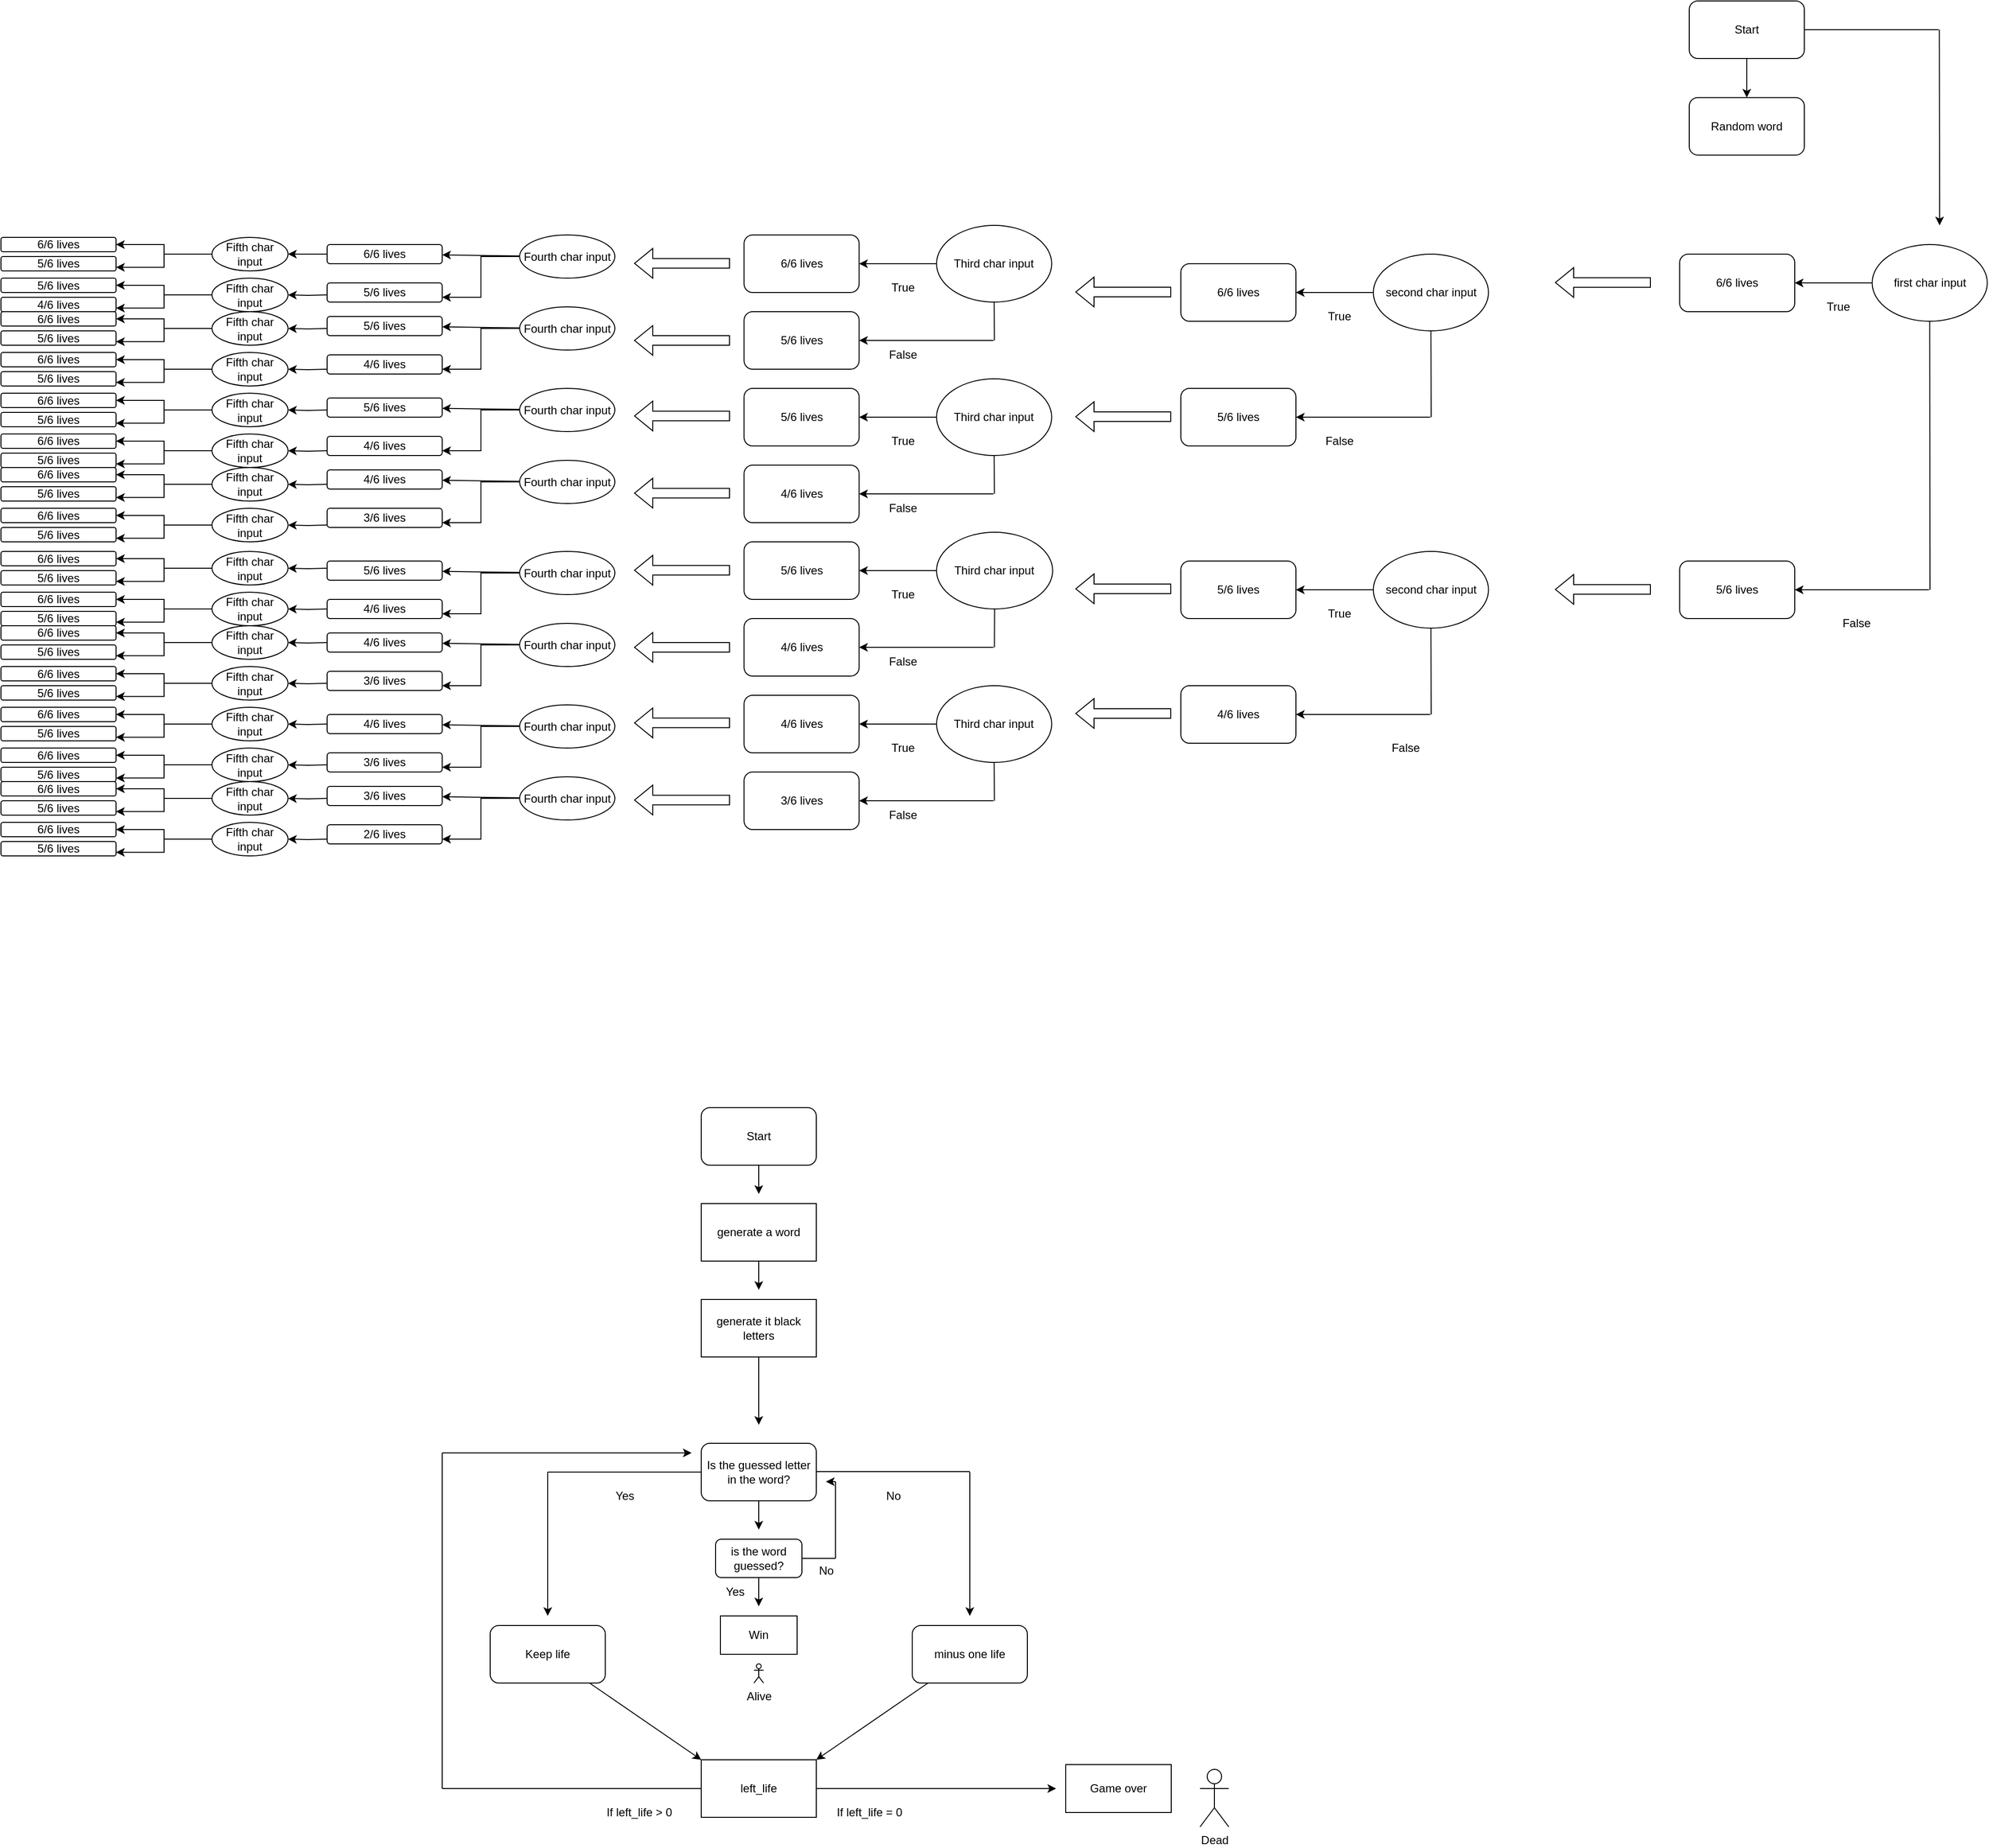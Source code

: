 <mxfile version="26.0.10">
  <diagram name="Page-1" id="XVd191-IUQ7rc1ovGXxw">
    <mxGraphModel dx="4116" dy="2351" grid="1" gridSize="10" guides="1" tooltips="1" connect="1" arrows="1" fold="1" page="1" pageScale="1" pageWidth="827" pageHeight="1169" math="0" shadow="0">
      <root>
        <mxCell id="0" />
        <mxCell id="1" parent="0" />
        <mxCell id="Otvhzplql85zx0NSFxn1-1" value="Start" style="rounded=1;whiteSpace=wrap;html=1;" vertex="1" parent="1">
          <mxGeometry x="240" y="-614" width="120" height="60" as="geometry" />
        </mxCell>
        <mxCell id="Otvhzplql85zx0NSFxn1-2" value="" style="endArrow=classic;html=1;rounded=0;" edge="1" parent="1" source="Otvhzplql85zx0NSFxn1-1" target="Otvhzplql85zx0NSFxn1-3">
          <mxGeometry width="50" height="50" relative="1" as="geometry">
            <mxPoint x="300" y="-504" as="sourcePoint" />
            <mxPoint x="300" y="-483.289" as="targetPoint" />
          </mxGeometry>
        </mxCell>
        <mxCell id="Otvhzplql85zx0NSFxn1-3" value="Random word" style="rounded=1;whiteSpace=wrap;html=1;" vertex="1" parent="1">
          <mxGeometry x="240" y="-513.289" width="120" height="60" as="geometry" />
        </mxCell>
        <mxCell id="Otvhzplql85zx0NSFxn1-4" value="first char input" style="ellipse;whiteSpace=wrap;html=1;" vertex="1" parent="1">
          <mxGeometry x="430.71" y="-360" width="120" height="80" as="geometry" />
        </mxCell>
        <mxCell id="Otvhzplql85zx0NSFxn1-7" value="" style="endArrow=classic;html=1;rounded=0;" edge="1" parent="1" source="Otvhzplql85zx0NSFxn1-4" target="Otvhzplql85zx0NSFxn1-10">
          <mxGeometry width="50" height="50" relative="1" as="geometry">
            <mxPoint x="359.999" y="-270" as="sourcePoint" />
            <mxPoint x="359.999" y="-320" as="targetPoint" />
          </mxGeometry>
        </mxCell>
        <mxCell id="Otvhzplql85zx0NSFxn1-8" value="True" style="text;html=1;align=center;verticalAlign=middle;resizable=0;points=[];autosize=1;strokeColor=none;fillColor=none;" vertex="1" parent="1">
          <mxGeometry x="370" y="-310" width="50" height="30" as="geometry" />
        </mxCell>
        <mxCell id="Otvhzplql85zx0NSFxn1-9" value="False" style="text;html=1;align=center;verticalAlign=middle;resizable=0;points=[];autosize=1;strokeColor=none;fillColor=none;" vertex="1" parent="1">
          <mxGeometry x="389" y="20" width="50" height="30" as="geometry" />
        </mxCell>
        <mxCell id="Otvhzplql85zx0NSFxn1-10" value="6/6 lives" style="rounded=1;whiteSpace=wrap;html=1;" vertex="1" parent="1">
          <mxGeometry x="229.999" y="-350" width="120" height="60" as="geometry" />
        </mxCell>
        <mxCell id="Otvhzplql85zx0NSFxn1-11" value="" style="endArrow=none;html=1;rounded=0;" edge="1" parent="1" source="Otvhzplql85zx0NSFxn1-4">
          <mxGeometry width="50" height="50" relative="1" as="geometry">
            <mxPoint x="490.71" y="-230" as="sourcePoint" />
            <mxPoint x="491" as="targetPoint" />
          </mxGeometry>
        </mxCell>
        <mxCell id="Otvhzplql85zx0NSFxn1-12" value="" style="endArrow=classic;html=1;rounded=0;" edge="1" parent="1">
          <mxGeometry width="50" height="50" relative="1" as="geometry">
            <mxPoint x="490" as="sourcePoint" />
            <mxPoint x="350" as="targetPoint" />
          </mxGeometry>
        </mxCell>
        <mxCell id="Otvhzplql85zx0NSFxn1-13" value="5/6 lives" style="rounded=1;whiteSpace=wrap;html=1;" vertex="1" parent="1">
          <mxGeometry x="229.999" y="-30" width="120" height="60" as="geometry" />
        </mxCell>
        <mxCell id="Otvhzplql85zx0NSFxn1-14" value="" style="endArrow=none;html=1;rounded=0;" edge="1" parent="1" source="Otvhzplql85zx0NSFxn1-1">
          <mxGeometry width="50" height="50" relative="1" as="geometry">
            <mxPoint x="360" y="-534" as="sourcePoint" />
            <mxPoint x="500" y="-584" as="targetPoint" />
          </mxGeometry>
        </mxCell>
        <mxCell id="Otvhzplql85zx0NSFxn1-15" value="" style="endArrow=classic;html=1;rounded=0;" edge="1" parent="1">
          <mxGeometry width="50" height="50" relative="1" as="geometry">
            <mxPoint x="500.71" y="-584" as="sourcePoint" />
            <mxPoint x="501" y="-380" as="targetPoint" />
          </mxGeometry>
        </mxCell>
        <mxCell id="Otvhzplql85zx0NSFxn1-16" value="second char input" style="ellipse;whiteSpace=wrap;html=1;" vertex="1" parent="1">
          <mxGeometry x="-89.29" y="-350" width="120" height="80" as="geometry" />
        </mxCell>
        <mxCell id="Otvhzplql85zx0NSFxn1-17" value="" style="endArrow=classic;html=1;rounded=0;" edge="1" parent="1" source="Otvhzplql85zx0NSFxn1-16" target="Otvhzplql85zx0NSFxn1-20">
          <mxGeometry width="50" height="50" relative="1" as="geometry">
            <mxPoint x="-160.001" y="-260" as="sourcePoint" />
            <mxPoint x="-160.001" y="-310" as="targetPoint" />
          </mxGeometry>
        </mxCell>
        <mxCell id="Otvhzplql85zx0NSFxn1-18" value="True" style="text;html=1;align=center;verticalAlign=middle;resizable=0;points=[];autosize=1;strokeColor=none;fillColor=none;" vertex="1" parent="1">
          <mxGeometry x="-150" y="-300" width="50" height="30" as="geometry" />
        </mxCell>
        <mxCell id="Otvhzplql85zx0NSFxn1-19" value="False" style="text;html=1;align=center;verticalAlign=middle;resizable=0;points=[];autosize=1;strokeColor=none;fillColor=none;" vertex="1" parent="1">
          <mxGeometry x="-150" y="-170" width="50" height="30" as="geometry" />
        </mxCell>
        <mxCell id="Otvhzplql85zx0NSFxn1-20" value="6/6 lives" style="rounded=1;whiteSpace=wrap;html=1;" vertex="1" parent="1">
          <mxGeometry x="-290.001" y="-340" width="120" height="60" as="geometry" />
        </mxCell>
        <mxCell id="Otvhzplql85zx0NSFxn1-21" value="" style="endArrow=none;html=1;rounded=0;" edge="1" parent="1" source="Otvhzplql85zx0NSFxn1-16">
          <mxGeometry width="50" height="50" relative="1" as="geometry">
            <mxPoint x="-29.29" y="-220" as="sourcePoint" />
            <mxPoint x="-29" y="-180" as="targetPoint" />
          </mxGeometry>
        </mxCell>
        <mxCell id="Otvhzplql85zx0NSFxn1-22" value="" style="endArrow=classic;html=1;rounded=0;" edge="1" parent="1">
          <mxGeometry width="50" height="50" relative="1" as="geometry">
            <mxPoint x="-30" y="-180" as="sourcePoint" />
            <mxPoint x="-170" y="-180" as="targetPoint" />
          </mxGeometry>
        </mxCell>
        <mxCell id="Otvhzplql85zx0NSFxn1-23" value="5/6 lives" style="rounded=1;whiteSpace=wrap;html=1;" vertex="1" parent="1">
          <mxGeometry x="-290.001" y="-210" width="120" height="60" as="geometry" />
        </mxCell>
        <mxCell id="Otvhzplql85zx0NSFxn1-24" value="" style="shape=flexArrow;endArrow=classic;html=1;rounded=0;" edge="1" parent="1">
          <mxGeometry width="50" height="50" relative="1" as="geometry">
            <mxPoint x="200" y="-320.4" as="sourcePoint" />
            <mxPoint x="100" y="-320.4" as="targetPoint" />
          </mxGeometry>
        </mxCell>
        <mxCell id="Otvhzplql85zx0NSFxn1-32" value="second char input" style="ellipse;whiteSpace=wrap;html=1;" vertex="1" parent="1">
          <mxGeometry x="-89.29" y="-40" width="120" height="80" as="geometry" />
        </mxCell>
        <mxCell id="Otvhzplql85zx0NSFxn1-33" value="" style="endArrow=classic;html=1;rounded=0;" edge="1" parent="1" source="Otvhzplql85zx0NSFxn1-32" target="Otvhzplql85zx0NSFxn1-36">
          <mxGeometry width="50" height="50" relative="1" as="geometry">
            <mxPoint x="-160.001" y="50" as="sourcePoint" />
            <mxPoint x="-160.001" as="targetPoint" />
          </mxGeometry>
        </mxCell>
        <mxCell id="Otvhzplql85zx0NSFxn1-34" value="True" style="text;html=1;align=center;verticalAlign=middle;resizable=0;points=[];autosize=1;strokeColor=none;fillColor=none;" vertex="1" parent="1">
          <mxGeometry x="-150" y="10" width="50" height="30" as="geometry" />
        </mxCell>
        <mxCell id="Otvhzplql85zx0NSFxn1-35" value="False" style="text;html=1;align=center;verticalAlign=middle;resizable=0;points=[];autosize=1;strokeColor=none;fillColor=none;" vertex="1" parent="1">
          <mxGeometry x="-81" y="150" width="50" height="30" as="geometry" />
        </mxCell>
        <mxCell id="Otvhzplql85zx0NSFxn1-36" value="5/6 lives" style="rounded=1;whiteSpace=wrap;html=1;" vertex="1" parent="1">
          <mxGeometry x="-290.001" y="-30" width="120" height="60" as="geometry" />
        </mxCell>
        <mxCell id="Otvhzplql85zx0NSFxn1-37" value="" style="endArrow=none;html=1;rounded=0;" edge="1" parent="1" source="Otvhzplql85zx0NSFxn1-32">
          <mxGeometry width="50" height="50" relative="1" as="geometry">
            <mxPoint x="-29.29" y="90" as="sourcePoint" />
            <mxPoint x="-29" y="130" as="targetPoint" />
          </mxGeometry>
        </mxCell>
        <mxCell id="Otvhzplql85zx0NSFxn1-38" value="" style="endArrow=classic;html=1;rounded=0;" edge="1" parent="1">
          <mxGeometry width="50" height="50" relative="1" as="geometry">
            <mxPoint x="-30" y="130" as="sourcePoint" />
            <mxPoint x="-170" y="130" as="targetPoint" />
          </mxGeometry>
        </mxCell>
        <mxCell id="Otvhzplql85zx0NSFxn1-39" value="4/6 lives" style="rounded=1;whiteSpace=wrap;html=1;" vertex="1" parent="1">
          <mxGeometry x="-290.001" y="100" width="120" height="60" as="geometry" />
        </mxCell>
        <mxCell id="Otvhzplql85zx0NSFxn1-40" value="" style="shape=flexArrow;endArrow=classic;html=1;rounded=0;" edge="1" parent="1">
          <mxGeometry width="50" height="50" relative="1" as="geometry">
            <mxPoint x="200" y="-0.4" as="sourcePoint" />
            <mxPoint x="100" y="-0.4" as="targetPoint" />
          </mxGeometry>
        </mxCell>
        <mxCell id="Otvhzplql85zx0NSFxn1-41" value="Third char input" style="ellipse;whiteSpace=wrap;html=1;" vertex="1" parent="1">
          <mxGeometry x="-544.64" y="-380" width="120" height="80" as="geometry" />
        </mxCell>
        <mxCell id="Otvhzplql85zx0NSFxn1-42" value="" style="endArrow=classic;html=1;rounded=0;" edge="1" parent="1" source="Otvhzplql85zx0NSFxn1-41" target="Otvhzplql85zx0NSFxn1-45">
          <mxGeometry width="50" height="50" relative="1" as="geometry">
            <mxPoint x="-615.351" y="-290" as="sourcePoint" />
            <mxPoint x="-615.351" y="-340" as="targetPoint" />
          </mxGeometry>
        </mxCell>
        <mxCell id="Otvhzplql85zx0NSFxn1-43" value="True" style="text;html=1;align=center;verticalAlign=middle;resizable=0;points=[];autosize=1;strokeColor=none;fillColor=none;" vertex="1" parent="1">
          <mxGeometry x="-605.35" y="-330" width="50" height="30" as="geometry" />
        </mxCell>
        <mxCell id="Otvhzplql85zx0NSFxn1-44" value="False" style="text;html=1;align=center;verticalAlign=middle;resizable=0;points=[];autosize=1;strokeColor=none;fillColor=none;" vertex="1" parent="1">
          <mxGeometry x="-605.35" y="-260" width="50" height="30" as="geometry" />
        </mxCell>
        <mxCell id="Otvhzplql85zx0NSFxn1-45" value="6/6 lives" style="rounded=1;whiteSpace=wrap;html=1;" vertex="1" parent="1">
          <mxGeometry x="-745.351" y="-370" width="120" height="60" as="geometry" />
        </mxCell>
        <mxCell id="Otvhzplql85zx0NSFxn1-46" value="" style="endArrow=none;html=1;rounded=0;" edge="1" parent="1" source="Otvhzplql85zx0NSFxn1-41">
          <mxGeometry width="50" height="50" relative="1" as="geometry">
            <mxPoint x="-484.64" y="-250" as="sourcePoint" />
            <mxPoint x="-484.35" y="-260" as="targetPoint" />
          </mxGeometry>
        </mxCell>
        <mxCell id="Otvhzplql85zx0NSFxn1-47" value="" style="endArrow=classic;html=1;rounded=0;" edge="1" parent="1">
          <mxGeometry width="50" height="50" relative="1" as="geometry">
            <mxPoint x="-485.35" y="-260" as="sourcePoint" />
            <mxPoint x="-625.35" y="-260" as="targetPoint" />
          </mxGeometry>
        </mxCell>
        <mxCell id="Otvhzplql85zx0NSFxn1-48" value="5/6 lives" style="rounded=1;whiteSpace=wrap;html=1;" vertex="1" parent="1">
          <mxGeometry x="-745.351" y="-290" width="120" height="60" as="geometry" />
        </mxCell>
        <mxCell id="Otvhzplql85zx0NSFxn1-49" value="" style="shape=flexArrow;endArrow=classic;html=1;rounded=0;" edge="1" parent="1">
          <mxGeometry width="50" height="50" relative="1" as="geometry">
            <mxPoint x="-300" y="-310.53" as="sourcePoint" />
            <mxPoint x="-400" y="-310.53" as="targetPoint" />
          </mxGeometry>
        </mxCell>
        <mxCell id="Otvhzplql85zx0NSFxn1-50" value="" style="shape=flexArrow;endArrow=classic;html=1;rounded=0;" edge="1" parent="1">
          <mxGeometry width="50" height="50" relative="1" as="geometry">
            <mxPoint x="-300" y="-180.53" as="sourcePoint" />
            <mxPoint x="-400" y="-180.53" as="targetPoint" />
          </mxGeometry>
        </mxCell>
        <mxCell id="Otvhzplql85zx0NSFxn1-51" value="Third char input" style="ellipse;whiteSpace=wrap;html=1;" vertex="1" parent="1">
          <mxGeometry x="-544.64" y="-220" width="120" height="80" as="geometry" />
        </mxCell>
        <mxCell id="Otvhzplql85zx0NSFxn1-52" value="" style="endArrow=classic;html=1;rounded=0;" edge="1" parent="1" source="Otvhzplql85zx0NSFxn1-51" target="Otvhzplql85zx0NSFxn1-55">
          <mxGeometry width="50" height="50" relative="1" as="geometry">
            <mxPoint x="-615.351" y="-130" as="sourcePoint" />
            <mxPoint x="-615.351" y="-180" as="targetPoint" />
          </mxGeometry>
        </mxCell>
        <mxCell id="Otvhzplql85zx0NSFxn1-53" value="True" style="text;html=1;align=center;verticalAlign=middle;resizable=0;points=[];autosize=1;strokeColor=none;fillColor=none;" vertex="1" parent="1">
          <mxGeometry x="-605.35" y="-170" width="50" height="30" as="geometry" />
        </mxCell>
        <mxCell id="Otvhzplql85zx0NSFxn1-54" value="False" style="text;html=1;align=center;verticalAlign=middle;resizable=0;points=[];autosize=1;strokeColor=none;fillColor=none;" vertex="1" parent="1">
          <mxGeometry x="-605.35" y="-100" width="50" height="30" as="geometry" />
        </mxCell>
        <mxCell id="Otvhzplql85zx0NSFxn1-55" value="5/6 lives" style="rounded=1;whiteSpace=wrap;html=1;" vertex="1" parent="1">
          <mxGeometry x="-745.351" y="-210" width="120" height="60" as="geometry" />
        </mxCell>
        <mxCell id="Otvhzplql85zx0NSFxn1-56" value="" style="endArrow=none;html=1;rounded=0;" edge="1" parent="1" source="Otvhzplql85zx0NSFxn1-51">
          <mxGeometry width="50" height="50" relative="1" as="geometry">
            <mxPoint x="-484.64" y="-90" as="sourcePoint" />
            <mxPoint x="-484.35" y="-100" as="targetPoint" />
          </mxGeometry>
        </mxCell>
        <mxCell id="Otvhzplql85zx0NSFxn1-57" value="" style="endArrow=classic;html=1;rounded=0;" edge="1" parent="1">
          <mxGeometry width="50" height="50" relative="1" as="geometry">
            <mxPoint x="-485.35" y="-100" as="sourcePoint" />
            <mxPoint x="-625.35" y="-100" as="targetPoint" />
          </mxGeometry>
        </mxCell>
        <mxCell id="Otvhzplql85zx0NSFxn1-58" value="4/6 lives" style="rounded=1;whiteSpace=wrap;html=1;" vertex="1" parent="1">
          <mxGeometry x="-745.351" y="-130" width="120" height="60" as="geometry" />
        </mxCell>
        <mxCell id="Otvhzplql85zx0NSFxn1-59" value="Third char input" style="ellipse;whiteSpace=wrap;html=1;" vertex="1" parent="1">
          <mxGeometry x="-544.64" y="-60" width="121" height="80" as="geometry" />
        </mxCell>
        <mxCell id="Otvhzplql85zx0NSFxn1-60" value="" style="endArrow=classic;html=1;rounded=0;" edge="1" parent="1" source="Otvhzplql85zx0NSFxn1-59" target="Otvhzplql85zx0NSFxn1-63">
          <mxGeometry width="50" height="50" relative="1" as="geometry">
            <mxPoint x="-615.351" y="30" as="sourcePoint" />
            <mxPoint x="-615.351" y="-20" as="targetPoint" />
          </mxGeometry>
        </mxCell>
        <mxCell id="Otvhzplql85zx0NSFxn1-61" value="True" style="text;html=1;align=center;verticalAlign=middle;resizable=0;points=[];autosize=1;strokeColor=none;fillColor=none;" vertex="1" parent="1">
          <mxGeometry x="-605.35" y="-10" width="50" height="30" as="geometry" />
        </mxCell>
        <mxCell id="Otvhzplql85zx0NSFxn1-62" value="False" style="text;html=1;align=center;verticalAlign=middle;resizable=0;points=[];autosize=1;strokeColor=none;fillColor=none;" vertex="1" parent="1">
          <mxGeometry x="-605.35" y="60" width="50" height="30" as="geometry" />
        </mxCell>
        <mxCell id="Otvhzplql85zx0NSFxn1-63" value="5/6 lives" style="rounded=1;whiteSpace=wrap;html=1;" vertex="1" parent="1">
          <mxGeometry x="-745.351" y="-50" width="120" height="60" as="geometry" />
        </mxCell>
        <mxCell id="Otvhzplql85zx0NSFxn1-64" value="" style="endArrow=none;html=1;rounded=0;" edge="1" parent="1" source="Otvhzplql85zx0NSFxn1-59">
          <mxGeometry width="50" height="50" relative="1" as="geometry">
            <mxPoint x="-484.64" y="70" as="sourcePoint" />
            <mxPoint x="-484.35" y="60" as="targetPoint" />
          </mxGeometry>
        </mxCell>
        <mxCell id="Otvhzplql85zx0NSFxn1-65" value="" style="endArrow=classic;html=1;rounded=0;" edge="1" parent="1">
          <mxGeometry width="50" height="50" relative="1" as="geometry">
            <mxPoint x="-485.35" y="60" as="sourcePoint" />
            <mxPoint x="-625.35" y="60" as="targetPoint" />
          </mxGeometry>
        </mxCell>
        <mxCell id="Otvhzplql85zx0NSFxn1-66" value="4/6 lives" style="rounded=1;whiteSpace=wrap;html=1;" vertex="1" parent="1">
          <mxGeometry x="-745.351" y="30" width="120" height="60" as="geometry" />
        </mxCell>
        <mxCell id="Otvhzplql85zx0NSFxn1-67" value="Third char input" style="ellipse;whiteSpace=wrap;html=1;" vertex="1" parent="1">
          <mxGeometry x="-544.64" y="100" width="120" height="80" as="geometry" />
        </mxCell>
        <mxCell id="Otvhzplql85zx0NSFxn1-68" value="" style="endArrow=classic;html=1;rounded=0;" edge="1" parent="1" source="Otvhzplql85zx0NSFxn1-67" target="Otvhzplql85zx0NSFxn1-71">
          <mxGeometry width="50" height="50" relative="1" as="geometry">
            <mxPoint x="-615.351" y="190" as="sourcePoint" />
            <mxPoint x="-615.351" y="140" as="targetPoint" />
          </mxGeometry>
        </mxCell>
        <mxCell id="Otvhzplql85zx0NSFxn1-69" value="True" style="text;html=1;align=center;verticalAlign=middle;resizable=0;points=[];autosize=1;strokeColor=none;fillColor=none;" vertex="1" parent="1">
          <mxGeometry x="-605.35" y="150" width="50" height="30" as="geometry" />
        </mxCell>
        <mxCell id="Otvhzplql85zx0NSFxn1-70" value="False" style="text;html=1;align=center;verticalAlign=middle;resizable=0;points=[];autosize=1;strokeColor=none;fillColor=none;" vertex="1" parent="1">
          <mxGeometry x="-605.35" y="220" width="50" height="30" as="geometry" />
        </mxCell>
        <mxCell id="Otvhzplql85zx0NSFxn1-71" value="4/6 lives" style="rounded=1;whiteSpace=wrap;html=1;" vertex="1" parent="1">
          <mxGeometry x="-745.351" y="110" width="120" height="60" as="geometry" />
        </mxCell>
        <mxCell id="Otvhzplql85zx0NSFxn1-72" value="" style="endArrow=none;html=1;rounded=0;" edge="1" parent="1" source="Otvhzplql85zx0NSFxn1-67">
          <mxGeometry width="50" height="50" relative="1" as="geometry">
            <mxPoint x="-484.64" y="230" as="sourcePoint" />
            <mxPoint x="-484.35" y="220" as="targetPoint" />
          </mxGeometry>
        </mxCell>
        <mxCell id="Otvhzplql85zx0NSFxn1-73" value="" style="endArrow=classic;html=1;rounded=0;" edge="1" parent="1">
          <mxGeometry width="50" height="50" relative="1" as="geometry">
            <mxPoint x="-485.35" y="220" as="sourcePoint" />
            <mxPoint x="-625.35" y="220" as="targetPoint" />
          </mxGeometry>
        </mxCell>
        <mxCell id="Otvhzplql85zx0NSFxn1-74" value="3/6 lives" style="rounded=1;whiteSpace=wrap;html=1;" vertex="1" parent="1">
          <mxGeometry x="-745.351" y="190" width="120" height="60" as="geometry" />
        </mxCell>
        <mxCell id="Otvhzplql85zx0NSFxn1-75" value="" style="shape=flexArrow;endArrow=classic;html=1;rounded=0;" edge="1" parent="1">
          <mxGeometry width="50" height="50" relative="1" as="geometry">
            <mxPoint x="-300" y="-1.05" as="sourcePoint" />
            <mxPoint x="-400" y="-1.05" as="targetPoint" />
          </mxGeometry>
        </mxCell>
        <mxCell id="Otvhzplql85zx0NSFxn1-76" value="" style="shape=flexArrow;endArrow=classic;html=1;rounded=0;" edge="1" parent="1">
          <mxGeometry width="50" height="50" relative="1" as="geometry">
            <mxPoint x="-300" y="128.95" as="sourcePoint" />
            <mxPoint x="-400" y="128.95" as="targetPoint" />
          </mxGeometry>
        </mxCell>
        <mxCell id="Otvhzplql85zx0NSFxn1-78" value="" style="shape=flexArrow;endArrow=classic;html=1;rounded=0;" edge="1" parent="1">
          <mxGeometry width="50" height="50" relative="1" as="geometry">
            <mxPoint x="-760" y="-20.4" as="sourcePoint" />
            <mxPoint x="-860" y="-20.4" as="targetPoint" />
          </mxGeometry>
        </mxCell>
        <mxCell id="Otvhzplql85zx0NSFxn1-79" value="" style="shape=flexArrow;endArrow=classic;html=1;rounded=0;" edge="1" parent="1">
          <mxGeometry width="50" height="50" relative="1" as="geometry">
            <mxPoint x="-760" y="60.0" as="sourcePoint" />
            <mxPoint x="-860" y="60.0" as="targetPoint" />
          </mxGeometry>
        </mxCell>
        <mxCell id="Otvhzplql85zx0NSFxn1-80" value="" style="shape=flexArrow;endArrow=classic;html=1;rounded=0;" edge="1" parent="1">
          <mxGeometry width="50" height="50" relative="1" as="geometry">
            <mxPoint x="-760" y="138.8" as="sourcePoint" />
            <mxPoint x="-860" y="138.8" as="targetPoint" />
          </mxGeometry>
        </mxCell>
        <mxCell id="Otvhzplql85zx0NSFxn1-81" value="" style="shape=flexArrow;endArrow=classic;html=1;rounded=0;" edge="1" parent="1">
          <mxGeometry width="50" height="50" relative="1" as="geometry">
            <mxPoint x="-760" y="219.2" as="sourcePoint" />
            <mxPoint x="-860" y="219.2" as="targetPoint" />
          </mxGeometry>
        </mxCell>
        <mxCell id="Otvhzplql85zx0NSFxn1-82" value="" style="shape=flexArrow;endArrow=classic;html=1;rounded=0;" edge="1" parent="1">
          <mxGeometry width="50" height="50" relative="1" as="geometry">
            <mxPoint x="-760" y="-340.4" as="sourcePoint" />
            <mxPoint x="-860" y="-340.4" as="targetPoint" />
          </mxGeometry>
        </mxCell>
        <mxCell id="Otvhzplql85zx0NSFxn1-83" value="" style="shape=flexArrow;endArrow=classic;html=1;rounded=0;" edge="1" parent="1">
          <mxGeometry width="50" height="50" relative="1" as="geometry">
            <mxPoint x="-760" y="-260" as="sourcePoint" />
            <mxPoint x="-860" y="-260" as="targetPoint" />
          </mxGeometry>
        </mxCell>
        <mxCell id="Otvhzplql85zx0NSFxn1-84" value="" style="shape=flexArrow;endArrow=classic;html=1;rounded=0;" edge="1" parent="1">
          <mxGeometry width="50" height="50" relative="1" as="geometry">
            <mxPoint x="-760" y="-181.2" as="sourcePoint" />
            <mxPoint x="-860" y="-181.2" as="targetPoint" />
          </mxGeometry>
        </mxCell>
        <mxCell id="Otvhzplql85zx0NSFxn1-85" value="" style="shape=flexArrow;endArrow=classic;html=1;rounded=0;" edge="1" parent="1">
          <mxGeometry width="50" height="50" relative="1" as="geometry">
            <mxPoint x="-760" y="-100.8" as="sourcePoint" />
            <mxPoint x="-860" y="-100.8" as="targetPoint" />
          </mxGeometry>
        </mxCell>
        <mxCell id="Otvhzplql85zx0NSFxn1-106" style="edgeStyle=orthogonalEdgeStyle;rounded=0;orthogonalLoop=1;jettySize=auto;html=1;entryX=1;entryY=0.75;entryDx=0;entryDy=0;" edge="1" parent="1" source="Otvhzplql85zx0NSFxn1-86" target="Otvhzplql85zx0NSFxn1-93">
          <mxGeometry relative="1" as="geometry" />
        </mxCell>
        <mxCell id="Otvhzplql85zx0NSFxn1-86" value="Fourth char input" style="ellipse;whiteSpace=wrap;html=1;" vertex="1" parent="1">
          <mxGeometry x="-979.29" y="-370" width="99.29" height="45" as="geometry" />
        </mxCell>
        <mxCell id="Otvhzplql85zx0NSFxn1-87" value="" style="endArrow=classic;html=1;rounded=0;" edge="1" parent="1" source="Otvhzplql85zx0NSFxn1-86" target="Otvhzplql85zx0NSFxn1-90">
          <mxGeometry width="50" height="50" relative="1" as="geometry">
            <mxPoint x="-1050.001" y="-280" as="sourcePoint" />
            <mxPoint x="-1050.001" y="-330" as="targetPoint" />
          </mxGeometry>
        </mxCell>
        <mxCell id="Otvhzplql85zx0NSFxn1-203" style="edgeStyle=orthogonalEdgeStyle;rounded=0;orthogonalLoop=1;jettySize=auto;html=1;entryX=1;entryY=0.5;entryDx=0;entryDy=0;" edge="1" parent="1" source="Otvhzplql85zx0NSFxn1-90" target="Otvhzplql85zx0NSFxn1-159">
          <mxGeometry relative="1" as="geometry" />
        </mxCell>
        <mxCell id="Otvhzplql85zx0NSFxn1-90" value="6/6 lives" style="rounded=1;whiteSpace=wrap;html=1;" vertex="1" parent="1">
          <mxGeometry x="-1180" y="-360" width="120" height="20" as="geometry" />
        </mxCell>
        <mxCell id="Otvhzplql85zx0NSFxn1-93" value="5/6 lives" style="rounded=1;whiteSpace=wrap;html=1;" vertex="1" parent="1">
          <mxGeometry x="-1180" y="-320" width="120" height="20" as="geometry" />
        </mxCell>
        <mxCell id="Otvhzplql85zx0NSFxn1-107" style="edgeStyle=orthogonalEdgeStyle;rounded=0;orthogonalLoop=1;jettySize=auto;html=1;entryX=1;entryY=0.75;entryDx=0;entryDy=0;" edge="1" parent="1" source="Otvhzplql85zx0NSFxn1-108" target="Otvhzplql85zx0NSFxn1-111">
          <mxGeometry relative="1" as="geometry" />
        </mxCell>
        <mxCell id="Otvhzplql85zx0NSFxn1-108" value="Fourth char input" style="ellipse;whiteSpace=wrap;html=1;" vertex="1" parent="1">
          <mxGeometry x="-979.29" y="-295" width="99.29" height="45" as="geometry" />
        </mxCell>
        <mxCell id="Otvhzplql85zx0NSFxn1-109" value="" style="endArrow=classic;html=1;rounded=0;" edge="1" parent="1" source="Otvhzplql85zx0NSFxn1-108" target="Otvhzplql85zx0NSFxn1-110">
          <mxGeometry width="50" height="50" relative="1" as="geometry">
            <mxPoint x="-1050.001" y="-205" as="sourcePoint" />
            <mxPoint x="-1050.001" y="-255" as="targetPoint" />
          </mxGeometry>
        </mxCell>
        <mxCell id="Otvhzplql85zx0NSFxn1-110" value="5/6 lives" style="rounded=1;whiteSpace=wrap;html=1;" vertex="1" parent="1">
          <mxGeometry x="-1180" y="-285" width="120" height="20" as="geometry" />
        </mxCell>
        <mxCell id="Otvhzplql85zx0NSFxn1-111" value="4/6 lives" style="rounded=1;whiteSpace=wrap;html=1;" vertex="1" parent="1">
          <mxGeometry x="-1180" y="-245" width="120" height="20" as="geometry" />
        </mxCell>
        <mxCell id="Otvhzplql85zx0NSFxn1-112" style="edgeStyle=orthogonalEdgeStyle;rounded=0;orthogonalLoop=1;jettySize=auto;html=1;entryX=1;entryY=0.75;entryDx=0;entryDy=0;" edge="1" parent="1" source="Otvhzplql85zx0NSFxn1-113" target="Otvhzplql85zx0NSFxn1-116">
          <mxGeometry relative="1" as="geometry" />
        </mxCell>
        <mxCell id="Otvhzplql85zx0NSFxn1-113" value="Fourth char input" style="ellipse;whiteSpace=wrap;html=1;" vertex="1" parent="1">
          <mxGeometry x="-979.29" y="-210" width="99.29" height="45" as="geometry" />
        </mxCell>
        <mxCell id="Otvhzplql85zx0NSFxn1-114" value="" style="endArrow=classic;html=1;rounded=0;" edge="1" parent="1" source="Otvhzplql85zx0NSFxn1-113" target="Otvhzplql85zx0NSFxn1-115">
          <mxGeometry width="50" height="50" relative="1" as="geometry">
            <mxPoint x="-1050.001" y="-120" as="sourcePoint" />
            <mxPoint x="-1050.001" y="-170" as="targetPoint" />
          </mxGeometry>
        </mxCell>
        <mxCell id="Otvhzplql85zx0NSFxn1-115" value="5/6 lives" style="rounded=1;whiteSpace=wrap;html=1;" vertex="1" parent="1">
          <mxGeometry x="-1180" y="-200" width="120" height="20" as="geometry" />
        </mxCell>
        <mxCell id="Otvhzplql85zx0NSFxn1-116" value="4/6 lives" style="rounded=1;whiteSpace=wrap;html=1;" vertex="1" parent="1">
          <mxGeometry x="-1180" y="-160" width="120" height="20" as="geometry" />
        </mxCell>
        <mxCell id="Otvhzplql85zx0NSFxn1-117" style="edgeStyle=orthogonalEdgeStyle;rounded=0;orthogonalLoop=1;jettySize=auto;html=1;entryX=1;entryY=0.75;entryDx=0;entryDy=0;" edge="1" parent="1" source="Otvhzplql85zx0NSFxn1-118" target="Otvhzplql85zx0NSFxn1-121">
          <mxGeometry relative="1" as="geometry" />
        </mxCell>
        <mxCell id="Otvhzplql85zx0NSFxn1-118" value="Fourth char input" style="ellipse;whiteSpace=wrap;html=1;" vertex="1" parent="1">
          <mxGeometry x="-979.29" y="-135" width="99.29" height="45" as="geometry" />
        </mxCell>
        <mxCell id="Otvhzplql85zx0NSFxn1-119" value="" style="endArrow=classic;html=1;rounded=0;" edge="1" parent="1" source="Otvhzplql85zx0NSFxn1-118" target="Otvhzplql85zx0NSFxn1-120">
          <mxGeometry width="50" height="50" relative="1" as="geometry">
            <mxPoint x="-1050.001" y="-45" as="sourcePoint" />
            <mxPoint x="-1050.001" y="-95" as="targetPoint" />
          </mxGeometry>
        </mxCell>
        <mxCell id="Otvhzplql85zx0NSFxn1-120" value="4/6 lives" style="rounded=1;whiteSpace=wrap;html=1;" vertex="1" parent="1">
          <mxGeometry x="-1180" y="-125" width="120" height="20" as="geometry" />
        </mxCell>
        <mxCell id="Otvhzplql85zx0NSFxn1-121" value="3/6 lives" style="rounded=1;whiteSpace=wrap;html=1;" vertex="1" parent="1">
          <mxGeometry x="-1180" y="-85" width="120" height="20" as="geometry" />
        </mxCell>
        <mxCell id="Otvhzplql85zx0NSFxn1-122" style="edgeStyle=orthogonalEdgeStyle;rounded=0;orthogonalLoop=1;jettySize=auto;html=1;entryX=1;entryY=0.75;entryDx=0;entryDy=0;" edge="1" parent="1" source="Otvhzplql85zx0NSFxn1-123" target="Otvhzplql85zx0NSFxn1-126">
          <mxGeometry relative="1" as="geometry" />
        </mxCell>
        <mxCell id="Otvhzplql85zx0NSFxn1-123" value="Fourth char input" style="ellipse;whiteSpace=wrap;html=1;" vertex="1" parent="1">
          <mxGeometry x="-979.29" y="-40" width="99.29" height="45" as="geometry" />
        </mxCell>
        <mxCell id="Otvhzplql85zx0NSFxn1-124" value="" style="endArrow=classic;html=1;rounded=0;" edge="1" parent="1" source="Otvhzplql85zx0NSFxn1-123" target="Otvhzplql85zx0NSFxn1-125">
          <mxGeometry width="50" height="50" relative="1" as="geometry">
            <mxPoint x="-1050.001" y="50" as="sourcePoint" />
            <mxPoint x="-1050.001" as="targetPoint" />
          </mxGeometry>
        </mxCell>
        <mxCell id="Otvhzplql85zx0NSFxn1-125" value="5/6 lives" style="rounded=1;whiteSpace=wrap;html=1;" vertex="1" parent="1">
          <mxGeometry x="-1180" y="-30" width="120" height="20" as="geometry" />
        </mxCell>
        <mxCell id="Otvhzplql85zx0NSFxn1-126" value="4/6 lives" style="rounded=1;whiteSpace=wrap;html=1;" vertex="1" parent="1">
          <mxGeometry x="-1180" y="10" width="120" height="20" as="geometry" />
        </mxCell>
        <mxCell id="Otvhzplql85zx0NSFxn1-127" style="edgeStyle=orthogonalEdgeStyle;rounded=0;orthogonalLoop=1;jettySize=auto;html=1;entryX=1;entryY=0.75;entryDx=0;entryDy=0;" edge="1" parent="1" source="Otvhzplql85zx0NSFxn1-128" target="Otvhzplql85zx0NSFxn1-131">
          <mxGeometry relative="1" as="geometry" />
        </mxCell>
        <mxCell id="Otvhzplql85zx0NSFxn1-128" value="Fourth char input" style="ellipse;whiteSpace=wrap;html=1;" vertex="1" parent="1">
          <mxGeometry x="-979.29" y="35" width="99.29" height="45" as="geometry" />
        </mxCell>
        <mxCell id="Otvhzplql85zx0NSFxn1-129" value="" style="endArrow=classic;html=1;rounded=0;" edge="1" parent="1" source="Otvhzplql85zx0NSFxn1-128" target="Otvhzplql85zx0NSFxn1-130">
          <mxGeometry width="50" height="50" relative="1" as="geometry">
            <mxPoint x="-1050.001" y="125" as="sourcePoint" />
            <mxPoint x="-1050.001" y="75" as="targetPoint" />
          </mxGeometry>
        </mxCell>
        <mxCell id="Otvhzplql85zx0NSFxn1-130" value="4/6 lives" style="rounded=1;whiteSpace=wrap;html=1;" vertex="1" parent="1">
          <mxGeometry x="-1180" y="45" width="120" height="20" as="geometry" />
        </mxCell>
        <mxCell id="Otvhzplql85zx0NSFxn1-131" value="3/6 lives" style="rounded=1;whiteSpace=wrap;html=1;" vertex="1" parent="1">
          <mxGeometry x="-1180" y="85" width="120" height="20" as="geometry" />
        </mxCell>
        <mxCell id="Otvhzplql85zx0NSFxn1-132" style="edgeStyle=orthogonalEdgeStyle;rounded=0;orthogonalLoop=1;jettySize=auto;html=1;entryX=1;entryY=0.75;entryDx=0;entryDy=0;" edge="1" parent="1" source="Otvhzplql85zx0NSFxn1-133" target="Otvhzplql85zx0NSFxn1-136">
          <mxGeometry relative="1" as="geometry" />
        </mxCell>
        <mxCell id="Otvhzplql85zx0NSFxn1-133" value="Fourth char input" style="ellipse;whiteSpace=wrap;html=1;" vertex="1" parent="1">
          <mxGeometry x="-979.29" y="120" width="99.29" height="45" as="geometry" />
        </mxCell>
        <mxCell id="Otvhzplql85zx0NSFxn1-134" value="" style="endArrow=classic;html=1;rounded=0;" edge="1" parent="1" source="Otvhzplql85zx0NSFxn1-133" target="Otvhzplql85zx0NSFxn1-135">
          <mxGeometry width="50" height="50" relative="1" as="geometry">
            <mxPoint x="-1050.001" y="210" as="sourcePoint" />
            <mxPoint x="-1050.001" y="160" as="targetPoint" />
          </mxGeometry>
        </mxCell>
        <mxCell id="Otvhzplql85zx0NSFxn1-135" value="4/6 lives" style="rounded=1;whiteSpace=wrap;html=1;" vertex="1" parent="1">
          <mxGeometry x="-1180" y="130" width="120" height="20" as="geometry" />
        </mxCell>
        <mxCell id="Otvhzplql85zx0NSFxn1-136" value="3/6 lives" style="rounded=1;whiteSpace=wrap;html=1;" vertex="1" parent="1">
          <mxGeometry x="-1180" y="170" width="120" height="20" as="geometry" />
        </mxCell>
        <mxCell id="Otvhzplql85zx0NSFxn1-137" style="edgeStyle=orthogonalEdgeStyle;rounded=0;orthogonalLoop=1;jettySize=auto;html=1;entryX=1;entryY=0.75;entryDx=0;entryDy=0;" edge="1" parent="1" source="Otvhzplql85zx0NSFxn1-138" target="Otvhzplql85zx0NSFxn1-141">
          <mxGeometry relative="1" as="geometry" />
        </mxCell>
        <mxCell id="Otvhzplql85zx0NSFxn1-138" value="Fourth char input" style="ellipse;whiteSpace=wrap;html=1;" vertex="1" parent="1">
          <mxGeometry x="-979.29" y="195" width="99.29" height="45" as="geometry" />
        </mxCell>
        <mxCell id="Otvhzplql85zx0NSFxn1-139" value="" style="endArrow=classic;html=1;rounded=0;" edge="1" parent="1" source="Otvhzplql85zx0NSFxn1-138" target="Otvhzplql85zx0NSFxn1-140">
          <mxGeometry width="50" height="50" relative="1" as="geometry">
            <mxPoint x="-1050.001" y="285" as="sourcePoint" />
            <mxPoint x="-1050.001" y="235" as="targetPoint" />
          </mxGeometry>
        </mxCell>
        <mxCell id="Otvhzplql85zx0NSFxn1-140" value="3/6 lives" style="rounded=1;whiteSpace=wrap;html=1;" vertex="1" parent="1">
          <mxGeometry x="-1180" y="205" width="120" height="20" as="geometry" />
        </mxCell>
        <mxCell id="Otvhzplql85zx0NSFxn1-141" value="2/6 lives" style="rounded=1;whiteSpace=wrap;html=1;" vertex="1" parent="1">
          <mxGeometry x="-1180" y="245" width="120" height="20" as="geometry" />
        </mxCell>
        <mxCell id="Otvhzplql85zx0NSFxn1-165" style="edgeStyle=orthogonalEdgeStyle;rounded=0;orthogonalLoop=1;jettySize=auto;html=1;entryX=1;entryY=0.5;entryDx=0;entryDy=0;" edge="1" parent="1" source="Otvhzplql85zx0NSFxn1-159" target="Otvhzplql85zx0NSFxn1-161">
          <mxGeometry relative="1" as="geometry" />
        </mxCell>
        <mxCell id="Otvhzplql85zx0NSFxn1-166" style="edgeStyle=orthogonalEdgeStyle;rounded=0;orthogonalLoop=1;jettySize=auto;html=1;entryX=1;entryY=0.75;entryDx=0;entryDy=0;" edge="1" parent="1" source="Otvhzplql85zx0NSFxn1-159" target="Otvhzplql85zx0NSFxn1-162">
          <mxGeometry relative="1" as="geometry" />
        </mxCell>
        <mxCell id="Otvhzplql85zx0NSFxn1-159" value="Fifth char input" style="ellipse;whiteSpace=wrap;html=1;" vertex="1" parent="1">
          <mxGeometry x="-1300" y="-367.5" width="79.29" height="35" as="geometry" />
        </mxCell>
        <mxCell id="Otvhzplql85zx0NSFxn1-161" value="6/6 lives" style="rounded=1;whiteSpace=wrap;html=1;" vertex="1" parent="1">
          <mxGeometry x="-1520" y="-367.5" width="120" height="15" as="geometry" />
        </mxCell>
        <mxCell id="Otvhzplql85zx0NSFxn1-162" value="5/6 lives" style="rounded=1;whiteSpace=wrap;html=1;" vertex="1" parent="1">
          <mxGeometry x="-1520" y="-347.5" width="120" height="15" as="geometry" />
        </mxCell>
        <mxCell id="Otvhzplql85zx0NSFxn1-204" style="edgeStyle=orthogonalEdgeStyle;rounded=0;orthogonalLoop=1;jettySize=auto;html=1;entryX=1;entryY=0.5;entryDx=0;entryDy=0;" edge="1" parent="1" target="Otvhzplql85zx0NSFxn1-207">
          <mxGeometry relative="1" as="geometry">
            <mxPoint x="-1180" y="-307.5" as="sourcePoint" />
          </mxGeometry>
        </mxCell>
        <mxCell id="Otvhzplql85zx0NSFxn1-205" style="edgeStyle=orthogonalEdgeStyle;rounded=0;orthogonalLoop=1;jettySize=auto;html=1;entryX=1;entryY=0.5;entryDx=0;entryDy=0;" edge="1" parent="1" source="Otvhzplql85zx0NSFxn1-207" target="Otvhzplql85zx0NSFxn1-208">
          <mxGeometry relative="1" as="geometry" />
        </mxCell>
        <mxCell id="Otvhzplql85zx0NSFxn1-206" style="edgeStyle=orthogonalEdgeStyle;rounded=0;orthogonalLoop=1;jettySize=auto;html=1;entryX=1;entryY=0.75;entryDx=0;entryDy=0;" edge="1" parent="1" source="Otvhzplql85zx0NSFxn1-207" target="Otvhzplql85zx0NSFxn1-209">
          <mxGeometry relative="1" as="geometry" />
        </mxCell>
        <mxCell id="Otvhzplql85zx0NSFxn1-207" value="Fifth char input" style="ellipse;whiteSpace=wrap;html=1;" vertex="1" parent="1">
          <mxGeometry x="-1300" y="-325" width="79.29" height="35" as="geometry" />
        </mxCell>
        <mxCell id="Otvhzplql85zx0NSFxn1-208" value="5/6 lives" style="rounded=1;whiteSpace=wrap;html=1;" vertex="1" parent="1">
          <mxGeometry x="-1520" y="-325" width="120" height="15" as="geometry" />
        </mxCell>
        <mxCell id="Otvhzplql85zx0NSFxn1-209" value="4/6 lives" style="rounded=1;whiteSpace=wrap;html=1;" vertex="1" parent="1">
          <mxGeometry x="-1520" y="-305" width="120" height="15" as="geometry" />
        </mxCell>
        <mxCell id="Otvhzplql85zx0NSFxn1-210" style="edgeStyle=orthogonalEdgeStyle;rounded=0;orthogonalLoop=1;jettySize=auto;html=1;entryX=1;entryY=0.5;entryDx=0;entryDy=0;" edge="1" parent="1" target="Otvhzplql85zx0NSFxn1-213">
          <mxGeometry relative="1" as="geometry">
            <mxPoint x="-1180" y="-272.5" as="sourcePoint" />
          </mxGeometry>
        </mxCell>
        <mxCell id="Otvhzplql85zx0NSFxn1-211" style="edgeStyle=orthogonalEdgeStyle;rounded=0;orthogonalLoop=1;jettySize=auto;html=1;entryX=1;entryY=0.5;entryDx=0;entryDy=0;" edge="1" parent="1" source="Otvhzplql85zx0NSFxn1-213" target="Otvhzplql85zx0NSFxn1-214">
          <mxGeometry relative="1" as="geometry" />
        </mxCell>
        <mxCell id="Otvhzplql85zx0NSFxn1-212" style="edgeStyle=orthogonalEdgeStyle;rounded=0;orthogonalLoop=1;jettySize=auto;html=1;entryX=1;entryY=0.75;entryDx=0;entryDy=0;" edge="1" parent="1" source="Otvhzplql85zx0NSFxn1-213" target="Otvhzplql85zx0NSFxn1-215">
          <mxGeometry relative="1" as="geometry" />
        </mxCell>
        <mxCell id="Otvhzplql85zx0NSFxn1-213" value="Fifth char input" style="ellipse;whiteSpace=wrap;html=1;" vertex="1" parent="1">
          <mxGeometry x="-1300" y="-290" width="79.29" height="35" as="geometry" />
        </mxCell>
        <mxCell id="Otvhzplql85zx0NSFxn1-214" value="6/6 lives" style="rounded=1;whiteSpace=wrap;html=1;" vertex="1" parent="1">
          <mxGeometry x="-1520" y="-290" width="120" height="15" as="geometry" />
        </mxCell>
        <mxCell id="Otvhzplql85zx0NSFxn1-215" value="5/6 lives" style="rounded=1;whiteSpace=wrap;html=1;" vertex="1" parent="1">
          <mxGeometry x="-1520" y="-270" width="120" height="15" as="geometry" />
        </mxCell>
        <mxCell id="Otvhzplql85zx0NSFxn1-216" style="edgeStyle=orthogonalEdgeStyle;rounded=0;orthogonalLoop=1;jettySize=auto;html=1;entryX=1;entryY=0.5;entryDx=0;entryDy=0;" edge="1" parent="1" target="Otvhzplql85zx0NSFxn1-219">
          <mxGeometry relative="1" as="geometry">
            <mxPoint x="-1180" y="-230" as="sourcePoint" />
          </mxGeometry>
        </mxCell>
        <mxCell id="Otvhzplql85zx0NSFxn1-217" style="edgeStyle=orthogonalEdgeStyle;rounded=0;orthogonalLoop=1;jettySize=auto;html=1;entryX=1;entryY=0.5;entryDx=0;entryDy=0;" edge="1" parent="1" source="Otvhzplql85zx0NSFxn1-219" target="Otvhzplql85zx0NSFxn1-220">
          <mxGeometry relative="1" as="geometry" />
        </mxCell>
        <mxCell id="Otvhzplql85zx0NSFxn1-218" style="edgeStyle=orthogonalEdgeStyle;rounded=0;orthogonalLoop=1;jettySize=auto;html=1;entryX=1;entryY=0.75;entryDx=0;entryDy=0;" edge="1" parent="1" source="Otvhzplql85zx0NSFxn1-219" target="Otvhzplql85zx0NSFxn1-221">
          <mxGeometry relative="1" as="geometry" />
        </mxCell>
        <mxCell id="Otvhzplql85zx0NSFxn1-219" value="Fifth char input" style="ellipse;whiteSpace=wrap;html=1;" vertex="1" parent="1">
          <mxGeometry x="-1300" y="-247.5" width="79.29" height="35" as="geometry" />
        </mxCell>
        <mxCell id="Otvhzplql85zx0NSFxn1-220" value="6/6 lives" style="rounded=1;whiteSpace=wrap;html=1;" vertex="1" parent="1">
          <mxGeometry x="-1520" y="-247.5" width="120" height="15" as="geometry" />
        </mxCell>
        <mxCell id="Otvhzplql85zx0NSFxn1-221" value="5/6 lives" style="rounded=1;whiteSpace=wrap;html=1;" vertex="1" parent="1">
          <mxGeometry x="-1520" y="-227.5" width="120" height="15" as="geometry" />
        </mxCell>
        <mxCell id="Otvhzplql85zx0NSFxn1-222" style="edgeStyle=orthogonalEdgeStyle;rounded=0;orthogonalLoop=1;jettySize=auto;html=1;entryX=1;entryY=0.5;entryDx=0;entryDy=0;" edge="1" parent="1" target="Otvhzplql85zx0NSFxn1-225">
          <mxGeometry relative="1" as="geometry">
            <mxPoint x="-1180" y="-187.5" as="sourcePoint" />
          </mxGeometry>
        </mxCell>
        <mxCell id="Otvhzplql85zx0NSFxn1-223" style="edgeStyle=orthogonalEdgeStyle;rounded=0;orthogonalLoop=1;jettySize=auto;html=1;entryX=1;entryY=0.5;entryDx=0;entryDy=0;" edge="1" parent="1" source="Otvhzplql85zx0NSFxn1-225" target="Otvhzplql85zx0NSFxn1-226">
          <mxGeometry relative="1" as="geometry" />
        </mxCell>
        <mxCell id="Otvhzplql85zx0NSFxn1-224" style="edgeStyle=orthogonalEdgeStyle;rounded=0;orthogonalLoop=1;jettySize=auto;html=1;entryX=1;entryY=0.75;entryDx=0;entryDy=0;" edge="1" parent="1" source="Otvhzplql85zx0NSFxn1-225" target="Otvhzplql85zx0NSFxn1-227">
          <mxGeometry relative="1" as="geometry" />
        </mxCell>
        <mxCell id="Otvhzplql85zx0NSFxn1-225" value="Fifth char input" style="ellipse;whiteSpace=wrap;html=1;" vertex="1" parent="1">
          <mxGeometry x="-1300" y="-205" width="79.29" height="35" as="geometry" />
        </mxCell>
        <mxCell id="Otvhzplql85zx0NSFxn1-226" value="6/6 lives" style="rounded=1;whiteSpace=wrap;html=1;" vertex="1" parent="1">
          <mxGeometry x="-1520" y="-205" width="120" height="15" as="geometry" />
        </mxCell>
        <mxCell id="Otvhzplql85zx0NSFxn1-227" value="5/6 lives" style="rounded=1;whiteSpace=wrap;html=1;" vertex="1" parent="1">
          <mxGeometry x="-1520" y="-185" width="120" height="15" as="geometry" />
        </mxCell>
        <mxCell id="Otvhzplql85zx0NSFxn1-228" style="edgeStyle=orthogonalEdgeStyle;rounded=0;orthogonalLoop=1;jettySize=auto;html=1;entryX=1;entryY=0.5;entryDx=0;entryDy=0;" edge="1" parent="1" target="Otvhzplql85zx0NSFxn1-231">
          <mxGeometry relative="1" as="geometry">
            <mxPoint x="-1180" y="-145" as="sourcePoint" />
          </mxGeometry>
        </mxCell>
        <mxCell id="Otvhzplql85zx0NSFxn1-229" style="edgeStyle=orthogonalEdgeStyle;rounded=0;orthogonalLoop=1;jettySize=auto;html=1;entryX=1;entryY=0.5;entryDx=0;entryDy=0;" edge="1" parent="1" source="Otvhzplql85zx0NSFxn1-231" target="Otvhzplql85zx0NSFxn1-232">
          <mxGeometry relative="1" as="geometry" />
        </mxCell>
        <mxCell id="Otvhzplql85zx0NSFxn1-230" style="edgeStyle=orthogonalEdgeStyle;rounded=0;orthogonalLoop=1;jettySize=auto;html=1;entryX=1;entryY=0.75;entryDx=0;entryDy=0;" edge="1" parent="1" source="Otvhzplql85zx0NSFxn1-231" target="Otvhzplql85zx0NSFxn1-233">
          <mxGeometry relative="1" as="geometry" />
        </mxCell>
        <mxCell id="Otvhzplql85zx0NSFxn1-231" value="Fifth char input" style="ellipse;whiteSpace=wrap;html=1;" vertex="1" parent="1">
          <mxGeometry x="-1300" y="-162.5" width="79.29" height="35" as="geometry" />
        </mxCell>
        <mxCell id="Otvhzplql85zx0NSFxn1-232" value="6/6 lives" style="rounded=1;whiteSpace=wrap;html=1;" vertex="1" parent="1">
          <mxGeometry x="-1520" y="-162.5" width="120" height="15" as="geometry" />
        </mxCell>
        <mxCell id="Otvhzplql85zx0NSFxn1-233" value="5/6 lives" style="rounded=1;whiteSpace=wrap;html=1;" vertex="1" parent="1">
          <mxGeometry x="-1520" y="-142.5" width="120" height="15" as="geometry" />
        </mxCell>
        <mxCell id="Otvhzplql85zx0NSFxn1-234" style="edgeStyle=orthogonalEdgeStyle;rounded=0;orthogonalLoop=1;jettySize=auto;html=1;entryX=1;entryY=0.5;entryDx=0;entryDy=0;" edge="1" parent="1" target="Otvhzplql85zx0NSFxn1-237">
          <mxGeometry relative="1" as="geometry">
            <mxPoint x="-1180" y="-110" as="sourcePoint" />
          </mxGeometry>
        </mxCell>
        <mxCell id="Otvhzplql85zx0NSFxn1-235" style="edgeStyle=orthogonalEdgeStyle;rounded=0;orthogonalLoop=1;jettySize=auto;html=1;entryX=1;entryY=0.5;entryDx=0;entryDy=0;" edge="1" parent="1" source="Otvhzplql85zx0NSFxn1-237" target="Otvhzplql85zx0NSFxn1-238">
          <mxGeometry relative="1" as="geometry" />
        </mxCell>
        <mxCell id="Otvhzplql85zx0NSFxn1-236" style="edgeStyle=orthogonalEdgeStyle;rounded=0;orthogonalLoop=1;jettySize=auto;html=1;entryX=1;entryY=0.75;entryDx=0;entryDy=0;" edge="1" parent="1" source="Otvhzplql85zx0NSFxn1-237" target="Otvhzplql85zx0NSFxn1-239">
          <mxGeometry relative="1" as="geometry" />
        </mxCell>
        <mxCell id="Otvhzplql85zx0NSFxn1-237" value="Fifth char input" style="ellipse;whiteSpace=wrap;html=1;" vertex="1" parent="1">
          <mxGeometry x="-1300" y="-127.5" width="79.29" height="35" as="geometry" />
        </mxCell>
        <mxCell id="Otvhzplql85zx0NSFxn1-238" value="6/6 lives" style="rounded=1;whiteSpace=wrap;html=1;" vertex="1" parent="1">
          <mxGeometry x="-1520" y="-127.5" width="120" height="15" as="geometry" />
        </mxCell>
        <mxCell id="Otvhzplql85zx0NSFxn1-239" value="5/6 lives" style="rounded=1;whiteSpace=wrap;html=1;" vertex="1" parent="1">
          <mxGeometry x="-1520" y="-107.5" width="120" height="15" as="geometry" />
        </mxCell>
        <mxCell id="Otvhzplql85zx0NSFxn1-240" style="edgeStyle=orthogonalEdgeStyle;rounded=0;orthogonalLoop=1;jettySize=auto;html=1;entryX=1;entryY=0.5;entryDx=0;entryDy=0;" edge="1" parent="1" target="Otvhzplql85zx0NSFxn1-243">
          <mxGeometry relative="1" as="geometry">
            <mxPoint x="-1180" y="-67.5" as="sourcePoint" />
          </mxGeometry>
        </mxCell>
        <mxCell id="Otvhzplql85zx0NSFxn1-241" style="edgeStyle=orthogonalEdgeStyle;rounded=0;orthogonalLoop=1;jettySize=auto;html=1;entryX=1;entryY=0.5;entryDx=0;entryDy=0;" edge="1" parent="1" source="Otvhzplql85zx0NSFxn1-243" target="Otvhzplql85zx0NSFxn1-244">
          <mxGeometry relative="1" as="geometry" />
        </mxCell>
        <mxCell id="Otvhzplql85zx0NSFxn1-242" style="edgeStyle=orthogonalEdgeStyle;rounded=0;orthogonalLoop=1;jettySize=auto;html=1;entryX=1;entryY=0.75;entryDx=0;entryDy=0;" edge="1" parent="1" source="Otvhzplql85zx0NSFxn1-243" target="Otvhzplql85zx0NSFxn1-245">
          <mxGeometry relative="1" as="geometry" />
        </mxCell>
        <mxCell id="Otvhzplql85zx0NSFxn1-243" value="Fifth char input" style="ellipse;whiteSpace=wrap;html=1;" vertex="1" parent="1">
          <mxGeometry x="-1300" y="-85" width="79.29" height="35" as="geometry" />
        </mxCell>
        <mxCell id="Otvhzplql85zx0NSFxn1-244" value="6/6 lives" style="rounded=1;whiteSpace=wrap;html=1;" vertex="1" parent="1">
          <mxGeometry x="-1520" y="-85" width="120" height="15" as="geometry" />
        </mxCell>
        <mxCell id="Otvhzplql85zx0NSFxn1-245" value="5/6 lives" style="rounded=1;whiteSpace=wrap;html=1;" vertex="1" parent="1">
          <mxGeometry x="-1520" y="-65" width="120" height="15" as="geometry" />
        </mxCell>
        <mxCell id="Otvhzplql85zx0NSFxn1-246" style="edgeStyle=orthogonalEdgeStyle;rounded=0;orthogonalLoop=1;jettySize=auto;html=1;entryX=1;entryY=0.5;entryDx=0;entryDy=0;" edge="1" parent="1" target="Otvhzplql85zx0NSFxn1-249">
          <mxGeometry relative="1" as="geometry">
            <mxPoint x="-1180" y="-22.5" as="sourcePoint" />
          </mxGeometry>
        </mxCell>
        <mxCell id="Otvhzplql85zx0NSFxn1-247" style="edgeStyle=orthogonalEdgeStyle;rounded=0;orthogonalLoop=1;jettySize=auto;html=1;entryX=1;entryY=0.5;entryDx=0;entryDy=0;" edge="1" parent="1" source="Otvhzplql85zx0NSFxn1-249" target="Otvhzplql85zx0NSFxn1-250">
          <mxGeometry relative="1" as="geometry" />
        </mxCell>
        <mxCell id="Otvhzplql85zx0NSFxn1-248" style="edgeStyle=orthogonalEdgeStyle;rounded=0;orthogonalLoop=1;jettySize=auto;html=1;entryX=1;entryY=0.75;entryDx=0;entryDy=0;" edge="1" parent="1" source="Otvhzplql85zx0NSFxn1-249" target="Otvhzplql85zx0NSFxn1-251">
          <mxGeometry relative="1" as="geometry" />
        </mxCell>
        <mxCell id="Otvhzplql85zx0NSFxn1-249" value="Fifth char input" style="ellipse;whiteSpace=wrap;html=1;" vertex="1" parent="1">
          <mxGeometry x="-1300" y="-40" width="79.29" height="35" as="geometry" />
        </mxCell>
        <mxCell id="Otvhzplql85zx0NSFxn1-250" value="6/6 lives" style="rounded=1;whiteSpace=wrap;html=1;" vertex="1" parent="1">
          <mxGeometry x="-1520" y="-40" width="120" height="15" as="geometry" />
        </mxCell>
        <mxCell id="Otvhzplql85zx0NSFxn1-251" value="5/6 lives" style="rounded=1;whiteSpace=wrap;html=1;" vertex="1" parent="1">
          <mxGeometry x="-1520" y="-20" width="120" height="15" as="geometry" />
        </mxCell>
        <mxCell id="Otvhzplql85zx0NSFxn1-252" style="edgeStyle=orthogonalEdgeStyle;rounded=0;orthogonalLoop=1;jettySize=auto;html=1;entryX=1;entryY=0.5;entryDx=0;entryDy=0;" edge="1" parent="1" target="Otvhzplql85zx0NSFxn1-255">
          <mxGeometry relative="1" as="geometry">
            <mxPoint x="-1180" y="20" as="sourcePoint" />
          </mxGeometry>
        </mxCell>
        <mxCell id="Otvhzplql85zx0NSFxn1-253" style="edgeStyle=orthogonalEdgeStyle;rounded=0;orthogonalLoop=1;jettySize=auto;html=1;entryX=1;entryY=0.5;entryDx=0;entryDy=0;" edge="1" parent="1" source="Otvhzplql85zx0NSFxn1-255" target="Otvhzplql85zx0NSFxn1-256">
          <mxGeometry relative="1" as="geometry" />
        </mxCell>
        <mxCell id="Otvhzplql85zx0NSFxn1-254" style="edgeStyle=orthogonalEdgeStyle;rounded=0;orthogonalLoop=1;jettySize=auto;html=1;entryX=1;entryY=0.75;entryDx=0;entryDy=0;" edge="1" parent="1" source="Otvhzplql85zx0NSFxn1-255" target="Otvhzplql85zx0NSFxn1-257">
          <mxGeometry relative="1" as="geometry" />
        </mxCell>
        <mxCell id="Otvhzplql85zx0NSFxn1-255" value="Fifth char input" style="ellipse;whiteSpace=wrap;html=1;" vertex="1" parent="1">
          <mxGeometry x="-1300" y="2.5" width="79.29" height="35" as="geometry" />
        </mxCell>
        <mxCell id="Otvhzplql85zx0NSFxn1-256" value="6/6 lives" style="rounded=1;whiteSpace=wrap;html=1;" vertex="1" parent="1">
          <mxGeometry x="-1520" y="2.5" width="120" height="15" as="geometry" />
        </mxCell>
        <mxCell id="Otvhzplql85zx0NSFxn1-257" value="5/6 lives" style="rounded=1;whiteSpace=wrap;html=1;" vertex="1" parent="1">
          <mxGeometry x="-1520" y="22.5" width="120" height="15" as="geometry" />
        </mxCell>
        <mxCell id="Otvhzplql85zx0NSFxn1-258" style="edgeStyle=orthogonalEdgeStyle;rounded=0;orthogonalLoop=1;jettySize=auto;html=1;entryX=1;entryY=0.5;entryDx=0;entryDy=0;" edge="1" parent="1" target="Otvhzplql85zx0NSFxn1-261">
          <mxGeometry relative="1" as="geometry">
            <mxPoint x="-1180" y="55" as="sourcePoint" />
          </mxGeometry>
        </mxCell>
        <mxCell id="Otvhzplql85zx0NSFxn1-259" style="edgeStyle=orthogonalEdgeStyle;rounded=0;orthogonalLoop=1;jettySize=auto;html=1;entryX=1;entryY=0.5;entryDx=0;entryDy=0;" edge="1" parent="1" source="Otvhzplql85zx0NSFxn1-261" target="Otvhzplql85zx0NSFxn1-262">
          <mxGeometry relative="1" as="geometry" />
        </mxCell>
        <mxCell id="Otvhzplql85zx0NSFxn1-260" style="edgeStyle=orthogonalEdgeStyle;rounded=0;orthogonalLoop=1;jettySize=auto;html=1;entryX=1;entryY=0.75;entryDx=0;entryDy=0;" edge="1" parent="1" source="Otvhzplql85zx0NSFxn1-261" target="Otvhzplql85zx0NSFxn1-263">
          <mxGeometry relative="1" as="geometry" />
        </mxCell>
        <mxCell id="Otvhzplql85zx0NSFxn1-261" value="Fifth char input" style="ellipse;whiteSpace=wrap;html=1;" vertex="1" parent="1">
          <mxGeometry x="-1300" y="37.5" width="79.29" height="35" as="geometry" />
        </mxCell>
        <mxCell id="Otvhzplql85zx0NSFxn1-262" value="6/6 lives" style="rounded=1;whiteSpace=wrap;html=1;" vertex="1" parent="1">
          <mxGeometry x="-1520" y="37.5" width="120" height="15" as="geometry" />
        </mxCell>
        <mxCell id="Otvhzplql85zx0NSFxn1-263" value="5/6 lives" style="rounded=1;whiteSpace=wrap;html=1;" vertex="1" parent="1">
          <mxGeometry x="-1520" y="57.5" width="120" height="15" as="geometry" />
        </mxCell>
        <mxCell id="Otvhzplql85zx0NSFxn1-264" style="edgeStyle=orthogonalEdgeStyle;rounded=0;orthogonalLoop=1;jettySize=auto;html=1;entryX=1;entryY=0.5;entryDx=0;entryDy=0;" edge="1" parent="1" target="Otvhzplql85zx0NSFxn1-267">
          <mxGeometry relative="1" as="geometry">
            <mxPoint x="-1180" y="97.5" as="sourcePoint" />
          </mxGeometry>
        </mxCell>
        <mxCell id="Otvhzplql85zx0NSFxn1-265" style="edgeStyle=orthogonalEdgeStyle;rounded=0;orthogonalLoop=1;jettySize=auto;html=1;entryX=1;entryY=0.5;entryDx=0;entryDy=0;" edge="1" parent="1" source="Otvhzplql85zx0NSFxn1-267" target="Otvhzplql85zx0NSFxn1-268">
          <mxGeometry relative="1" as="geometry" />
        </mxCell>
        <mxCell id="Otvhzplql85zx0NSFxn1-266" style="edgeStyle=orthogonalEdgeStyle;rounded=0;orthogonalLoop=1;jettySize=auto;html=1;entryX=1;entryY=0.75;entryDx=0;entryDy=0;" edge="1" parent="1" source="Otvhzplql85zx0NSFxn1-267" target="Otvhzplql85zx0NSFxn1-269">
          <mxGeometry relative="1" as="geometry" />
        </mxCell>
        <mxCell id="Otvhzplql85zx0NSFxn1-267" value="Fifth char input" style="ellipse;whiteSpace=wrap;html=1;" vertex="1" parent="1">
          <mxGeometry x="-1300" y="80" width="79.29" height="35" as="geometry" />
        </mxCell>
        <mxCell id="Otvhzplql85zx0NSFxn1-268" value="6/6 lives" style="rounded=1;whiteSpace=wrap;html=1;" vertex="1" parent="1">
          <mxGeometry x="-1520" y="80" width="120" height="15" as="geometry" />
        </mxCell>
        <mxCell id="Otvhzplql85zx0NSFxn1-269" value="5/6 lives" style="rounded=1;whiteSpace=wrap;html=1;" vertex="1" parent="1">
          <mxGeometry x="-1520" y="100" width="120" height="15" as="geometry" />
        </mxCell>
        <mxCell id="Otvhzplql85zx0NSFxn1-270" style="edgeStyle=orthogonalEdgeStyle;rounded=0;orthogonalLoop=1;jettySize=auto;html=1;entryX=1;entryY=0.5;entryDx=0;entryDy=0;" edge="1" parent="1" target="Otvhzplql85zx0NSFxn1-273">
          <mxGeometry relative="1" as="geometry">
            <mxPoint x="-1180" y="140" as="sourcePoint" />
          </mxGeometry>
        </mxCell>
        <mxCell id="Otvhzplql85zx0NSFxn1-271" style="edgeStyle=orthogonalEdgeStyle;rounded=0;orthogonalLoop=1;jettySize=auto;html=1;entryX=1;entryY=0.5;entryDx=0;entryDy=0;" edge="1" parent="1" source="Otvhzplql85zx0NSFxn1-273" target="Otvhzplql85zx0NSFxn1-274">
          <mxGeometry relative="1" as="geometry" />
        </mxCell>
        <mxCell id="Otvhzplql85zx0NSFxn1-272" style="edgeStyle=orthogonalEdgeStyle;rounded=0;orthogonalLoop=1;jettySize=auto;html=1;entryX=1;entryY=0.75;entryDx=0;entryDy=0;" edge="1" parent="1" source="Otvhzplql85zx0NSFxn1-273" target="Otvhzplql85zx0NSFxn1-275">
          <mxGeometry relative="1" as="geometry" />
        </mxCell>
        <mxCell id="Otvhzplql85zx0NSFxn1-273" value="Fifth char input" style="ellipse;whiteSpace=wrap;html=1;" vertex="1" parent="1">
          <mxGeometry x="-1300" y="122.5" width="79.29" height="35" as="geometry" />
        </mxCell>
        <mxCell id="Otvhzplql85zx0NSFxn1-274" value="6/6 lives" style="rounded=1;whiteSpace=wrap;html=1;" vertex="1" parent="1">
          <mxGeometry x="-1520" y="122.5" width="120" height="15" as="geometry" />
        </mxCell>
        <mxCell id="Otvhzplql85zx0NSFxn1-275" value="5/6 lives" style="rounded=1;whiteSpace=wrap;html=1;" vertex="1" parent="1">
          <mxGeometry x="-1520" y="142.5" width="120" height="15" as="geometry" />
        </mxCell>
        <mxCell id="Otvhzplql85zx0NSFxn1-276" style="edgeStyle=orthogonalEdgeStyle;rounded=0;orthogonalLoop=1;jettySize=auto;html=1;entryX=1;entryY=0.5;entryDx=0;entryDy=0;" edge="1" parent="1" target="Otvhzplql85zx0NSFxn1-279">
          <mxGeometry relative="1" as="geometry">
            <mxPoint x="-1180" y="182.5" as="sourcePoint" />
          </mxGeometry>
        </mxCell>
        <mxCell id="Otvhzplql85zx0NSFxn1-277" style="edgeStyle=orthogonalEdgeStyle;rounded=0;orthogonalLoop=1;jettySize=auto;html=1;entryX=1;entryY=0.5;entryDx=0;entryDy=0;" edge="1" parent="1" source="Otvhzplql85zx0NSFxn1-279" target="Otvhzplql85zx0NSFxn1-280">
          <mxGeometry relative="1" as="geometry" />
        </mxCell>
        <mxCell id="Otvhzplql85zx0NSFxn1-278" style="edgeStyle=orthogonalEdgeStyle;rounded=0;orthogonalLoop=1;jettySize=auto;html=1;entryX=1;entryY=0.75;entryDx=0;entryDy=0;" edge="1" parent="1" source="Otvhzplql85zx0NSFxn1-279" target="Otvhzplql85zx0NSFxn1-281">
          <mxGeometry relative="1" as="geometry" />
        </mxCell>
        <mxCell id="Otvhzplql85zx0NSFxn1-279" value="Fifth char input" style="ellipse;whiteSpace=wrap;html=1;" vertex="1" parent="1">
          <mxGeometry x="-1300" y="165" width="79.29" height="35" as="geometry" />
        </mxCell>
        <mxCell id="Otvhzplql85zx0NSFxn1-280" value="6/6 lives" style="rounded=1;whiteSpace=wrap;html=1;" vertex="1" parent="1">
          <mxGeometry x="-1520" y="165" width="120" height="15" as="geometry" />
        </mxCell>
        <mxCell id="Otvhzplql85zx0NSFxn1-281" value="5/6 lives" style="rounded=1;whiteSpace=wrap;html=1;" vertex="1" parent="1">
          <mxGeometry x="-1520" y="185" width="120" height="15" as="geometry" />
        </mxCell>
        <mxCell id="Otvhzplql85zx0NSFxn1-282" style="edgeStyle=orthogonalEdgeStyle;rounded=0;orthogonalLoop=1;jettySize=auto;html=1;entryX=1;entryY=0.5;entryDx=0;entryDy=0;" edge="1" parent="1" target="Otvhzplql85zx0NSFxn1-285">
          <mxGeometry relative="1" as="geometry">
            <mxPoint x="-1180" y="217.5" as="sourcePoint" />
          </mxGeometry>
        </mxCell>
        <mxCell id="Otvhzplql85zx0NSFxn1-283" style="edgeStyle=orthogonalEdgeStyle;rounded=0;orthogonalLoop=1;jettySize=auto;html=1;entryX=1;entryY=0.5;entryDx=0;entryDy=0;" edge="1" parent="1" source="Otvhzplql85zx0NSFxn1-285" target="Otvhzplql85zx0NSFxn1-286">
          <mxGeometry relative="1" as="geometry" />
        </mxCell>
        <mxCell id="Otvhzplql85zx0NSFxn1-284" style="edgeStyle=orthogonalEdgeStyle;rounded=0;orthogonalLoop=1;jettySize=auto;html=1;entryX=1;entryY=0.75;entryDx=0;entryDy=0;" edge="1" parent="1" source="Otvhzplql85zx0NSFxn1-285" target="Otvhzplql85zx0NSFxn1-287">
          <mxGeometry relative="1" as="geometry" />
        </mxCell>
        <mxCell id="Otvhzplql85zx0NSFxn1-285" value="Fifth char input" style="ellipse;whiteSpace=wrap;html=1;" vertex="1" parent="1">
          <mxGeometry x="-1300" y="200" width="79.29" height="35" as="geometry" />
        </mxCell>
        <mxCell id="Otvhzplql85zx0NSFxn1-286" value="6/6 lives" style="rounded=1;whiteSpace=wrap;html=1;" vertex="1" parent="1">
          <mxGeometry x="-1520" y="200" width="120" height="15" as="geometry" />
        </mxCell>
        <mxCell id="Otvhzplql85zx0NSFxn1-287" value="5/6 lives" style="rounded=1;whiteSpace=wrap;html=1;" vertex="1" parent="1">
          <mxGeometry x="-1520" y="220" width="120" height="15" as="geometry" />
        </mxCell>
        <mxCell id="Otvhzplql85zx0NSFxn1-288" style="edgeStyle=orthogonalEdgeStyle;rounded=0;orthogonalLoop=1;jettySize=auto;html=1;entryX=1;entryY=0.5;entryDx=0;entryDy=0;" edge="1" parent="1" target="Otvhzplql85zx0NSFxn1-291">
          <mxGeometry relative="1" as="geometry">
            <mxPoint x="-1180" y="260" as="sourcePoint" />
          </mxGeometry>
        </mxCell>
        <mxCell id="Otvhzplql85zx0NSFxn1-289" style="edgeStyle=orthogonalEdgeStyle;rounded=0;orthogonalLoop=1;jettySize=auto;html=1;entryX=1;entryY=0.5;entryDx=0;entryDy=0;" edge="1" parent="1" source="Otvhzplql85zx0NSFxn1-291" target="Otvhzplql85zx0NSFxn1-292">
          <mxGeometry relative="1" as="geometry" />
        </mxCell>
        <mxCell id="Otvhzplql85zx0NSFxn1-290" style="edgeStyle=orthogonalEdgeStyle;rounded=0;orthogonalLoop=1;jettySize=auto;html=1;entryX=1;entryY=0.75;entryDx=0;entryDy=0;" edge="1" parent="1" source="Otvhzplql85zx0NSFxn1-291" target="Otvhzplql85zx0NSFxn1-293">
          <mxGeometry relative="1" as="geometry" />
        </mxCell>
        <mxCell id="Otvhzplql85zx0NSFxn1-291" value="Fifth char input" style="ellipse;whiteSpace=wrap;html=1;" vertex="1" parent="1">
          <mxGeometry x="-1300" y="242.5" width="79.29" height="35" as="geometry" />
        </mxCell>
        <mxCell id="Otvhzplql85zx0NSFxn1-292" value="6/6 lives" style="rounded=1;whiteSpace=wrap;html=1;" vertex="1" parent="1">
          <mxGeometry x="-1520" y="242.5" width="120" height="15" as="geometry" />
        </mxCell>
        <mxCell id="Otvhzplql85zx0NSFxn1-293" value="5/6 lives" style="rounded=1;whiteSpace=wrap;html=1;" vertex="1" parent="1">
          <mxGeometry x="-1520" y="262.5" width="120" height="15" as="geometry" />
        </mxCell>
        <mxCell id="Otvhzplql85zx0NSFxn1-300" style="edgeStyle=orthogonalEdgeStyle;rounded=0;orthogonalLoop=1;jettySize=auto;html=1;" edge="1" parent="1" source="Otvhzplql85zx0NSFxn1-294">
          <mxGeometry relative="1" as="geometry">
            <mxPoint x="-730" y="630" as="targetPoint" />
          </mxGeometry>
        </mxCell>
        <mxCell id="Otvhzplql85zx0NSFxn1-294" value="Start" style="rounded=1;whiteSpace=wrap;html=1;" vertex="1" parent="1">
          <mxGeometry x="-790" y="540" width="120" height="60" as="geometry" />
        </mxCell>
        <mxCell id="Otvhzplql85zx0NSFxn1-301" style="edgeStyle=orthogonalEdgeStyle;rounded=0;orthogonalLoop=1;jettySize=auto;html=1;" edge="1" parent="1" source="Otvhzplql85zx0NSFxn1-296">
          <mxGeometry relative="1" as="geometry">
            <mxPoint x="-730" y="730" as="targetPoint" />
          </mxGeometry>
        </mxCell>
        <mxCell id="Otvhzplql85zx0NSFxn1-296" value="generate a word" style="rounded=0;whiteSpace=wrap;html=1;" vertex="1" parent="1">
          <mxGeometry x="-790" y="640" width="120" height="60" as="geometry" />
        </mxCell>
        <mxCell id="Otvhzplql85zx0NSFxn1-298" value="generate it black letters" style="rounded=0;whiteSpace=wrap;html=1;" vertex="1" parent="1">
          <mxGeometry x="-790" y="740" width="120" height="60" as="geometry" />
        </mxCell>
        <mxCell id="Otvhzplql85zx0NSFxn1-302" value="" style="endArrow=classic;html=1;rounded=0;" edge="1" parent="1" source="Otvhzplql85zx0NSFxn1-298">
          <mxGeometry width="50" height="50" relative="1" as="geometry">
            <mxPoint x="-730" y="850" as="sourcePoint" />
            <mxPoint x="-730" y="870.711" as="targetPoint" />
          </mxGeometry>
        </mxCell>
        <mxCell id="Otvhzplql85zx0NSFxn1-303" value="Is the guessed letter in the word?" style="rounded=1;whiteSpace=wrap;html=1;" vertex="1" parent="1">
          <mxGeometry x="-790" y="890" width="120" height="60" as="geometry" />
        </mxCell>
        <mxCell id="Otvhzplql85zx0NSFxn1-306" value="minus one life" style="rounded=1;whiteSpace=wrap;html=1;" vertex="1" parent="1">
          <mxGeometry x="-570" y="1080" width="120" height="60" as="geometry" />
        </mxCell>
        <mxCell id="Otvhzplql85zx0NSFxn1-310" value="Keep life" style="rounded=1;whiteSpace=wrap;html=1;" vertex="1" parent="1">
          <mxGeometry x="-1010" y="1080" width="120" height="60" as="geometry" />
        </mxCell>
        <mxCell id="Otvhzplql85zx0NSFxn1-313" value="" style="endArrow=none;html=1;rounded=0;" edge="1" parent="1" source="Otvhzplql85zx0NSFxn1-303">
          <mxGeometry width="50" height="50" relative="1" as="geometry">
            <mxPoint x="-860.711" y="970" as="sourcePoint" />
            <mxPoint x="-950" y="920" as="targetPoint" />
          </mxGeometry>
        </mxCell>
        <mxCell id="Otvhzplql85zx0NSFxn1-314" value="" style="endArrow=classic;html=1;rounded=0;" edge="1" parent="1">
          <mxGeometry width="50" height="50" relative="1" as="geometry">
            <mxPoint x="-950" y="920" as="sourcePoint" />
            <mxPoint x="-950" y="1070" as="targetPoint" />
          </mxGeometry>
        </mxCell>
        <mxCell id="Otvhzplql85zx0NSFxn1-315" value="" style="endArrow=none;html=1;rounded=0;" edge="1" parent="1">
          <mxGeometry width="50" height="50" relative="1" as="geometry">
            <mxPoint x="-510" y="919.55" as="sourcePoint" />
            <mxPoint x="-670" y="919.55" as="targetPoint" />
          </mxGeometry>
        </mxCell>
        <mxCell id="Otvhzplql85zx0NSFxn1-317" value="" style="endArrow=classic;html=1;rounded=0;" edge="1" parent="1">
          <mxGeometry width="50" height="50" relative="1" as="geometry">
            <mxPoint x="-510" y="920" as="sourcePoint" />
            <mxPoint x="-510" y="1070" as="targetPoint" />
          </mxGeometry>
        </mxCell>
        <mxCell id="Otvhzplql85zx0NSFxn1-318" value="Yes" style="text;html=1;align=center;verticalAlign=middle;resizable=0;points=[];autosize=1;strokeColor=none;fillColor=none;" vertex="1" parent="1">
          <mxGeometry x="-890" y="930" width="40" height="30" as="geometry" />
        </mxCell>
        <mxCell id="Otvhzplql85zx0NSFxn1-319" value="No" style="text;html=1;align=center;verticalAlign=middle;resizable=0;points=[];autosize=1;strokeColor=none;fillColor=none;" vertex="1" parent="1">
          <mxGeometry x="-610" y="930" width="40" height="30" as="geometry" />
        </mxCell>
        <mxCell id="Otvhzplql85zx0NSFxn1-321" value="left_life" style="rounded=0;whiteSpace=wrap;html=1;" vertex="1" parent="1">
          <mxGeometry x="-790" y="1220" width="120" height="60" as="geometry" />
        </mxCell>
        <mxCell id="Otvhzplql85zx0NSFxn1-322" value="If left_life = 0" style="text;html=1;align=center;verticalAlign=middle;resizable=0;points=[];autosize=1;strokeColor=none;fillColor=none;" vertex="1" parent="1">
          <mxGeometry x="-660" y="1260" width="90" height="30" as="geometry" />
        </mxCell>
        <mxCell id="Otvhzplql85zx0NSFxn1-323" value="If left_life &amp;gt; 0" style="text;html=1;align=center;verticalAlign=middle;resizable=0;points=[];autosize=1;strokeColor=none;fillColor=none;" vertex="1" parent="1">
          <mxGeometry x="-900" y="1260" width="90" height="30" as="geometry" />
        </mxCell>
        <mxCell id="Otvhzplql85zx0NSFxn1-324" value="" style="endArrow=none;html=1;rounded=0;" edge="1" parent="1" source="Otvhzplql85zx0NSFxn1-321">
          <mxGeometry width="50" height="50" relative="1" as="geometry">
            <mxPoint x="-860.711" y="1300" as="sourcePoint" />
            <mxPoint x="-1060" y="1250" as="targetPoint" />
          </mxGeometry>
        </mxCell>
        <mxCell id="Otvhzplql85zx0NSFxn1-326" value="" style="endArrow=none;html=1;rounded=0;" edge="1" parent="1">
          <mxGeometry width="50" height="50" relative="1" as="geometry">
            <mxPoint x="-1060" y="1250" as="sourcePoint" />
            <mxPoint x="-1060" y="900" as="targetPoint" />
          </mxGeometry>
        </mxCell>
        <mxCell id="Otvhzplql85zx0NSFxn1-327" value="" style="endArrow=classic;html=1;rounded=0;" edge="1" parent="1">
          <mxGeometry width="50" height="50" relative="1" as="geometry">
            <mxPoint x="-1060" y="900" as="sourcePoint" />
            <mxPoint x="-800" y="900" as="targetPoint" />
          </mxGeometry>
        </mxCell>
        <mxCell id="Otvhzplql85zx0NSFxn1-328" value="" style="endArrow=classic;html=1;rounded=0;" edge="1" parent="1" source="Otvhzplql85zx0NSFxn1-321">
          <mxGeometry width="50" height="50" relative="1" as="geometry">
            <mxPoint x="-670" y="1300" as="sourcePoint" />
            <mxPoint x="-420" y="1250" as="targetPoint" />
          </mxGeometry>
        </mxCell>
        <mxCell id="Otvhzplql85zx0NSFxn1-329" value="Dead" style="shape=umlActor;verticalLabelPosition=bottom;verticalAlign=top;html=1;outlineConnect=0;" vertex="1" parent="1">
          <mxGeometry x="-270" y="1230" width="30" height="60" as="geometry" />
        </mxCell>
        <mxCell id="Otvhzplql85zx0NSFxn1-332" value="Game over" style="rounded=0;whiteSpace=wrap;html=1;" vertex="1" parent="1">
          <mxGeometry x="-410" y="1225" width="110" height="50" as="geometry" />
        </mxCell>
        <mxCell id="Otvhzplql85zx0NSFxn1-333" value="" style="endArrow=classic;html=1;rounded=0;entryX=1;entryY=0;entryDx=0;entryDy=0;" edge="1" parent="1" source="Otvhzplql85zx0NSFxn1-306" target="Otvhzplql85zx0NSFxn1-321">
          <mxGeometry width="50" height="50" relative="1" as="geometry">
            <mxPoint x="-640.711" y="1160" as="sourcePoint" />
            <mxPoint x="-640.711" y="1110" as="targetPoint" />
          </mxGeometry>
        </mxCell>
        <mxCell id="Otvhzplql85zx0NSFxn1-334" value="" style="endArrow=classic;html=1;rounded=0;entryX=0;entryY=0;entryDx=0;entryDy=0;" edge="1" parent="1" source="Otvhzplql85zx0NSFxn1-310" target="Otvhzplql85zx0NSFxn1-321">
          <mxGeometry width="50" height="50" relative="1" as="geometry">
            <mxPoint x="-890" y="1160" as="sourcePoint" />
            <mxPoint x="-819.289" y="1110" as="targetPoint" />
          </mxGeometry>
        </mxCell>
        <mxCell id="Otvhzplql85zx0NSFxn1-335" value="" style="endArrow=classic;html=1;rounded=0;" edge="1" parent="1" source="Otvhzplql85zx0NSFxn1-303">
          <mxGeometry width="50" height="50" relative="1" as="geometry">
            <mxPoint x="-730" y="1000" as="sourcePoint" />
            <mxPoint x="-730" y="980" as="targetPoint" />
          </mxGeometry>
        </mxCell>
        <mxCell id="Otvhzplql85zx0NSFxn1-336" value="is the word guessed?" style="rounded=1;whiteSpace=wrap;html=1;" vertex="1" parent="1">
          <mxGeometry x="-775" y="990" width="90" height="40" as="geometry" />
        </mxCell>
        <mxCell id="Otvhzplql85zx0NSFxn1-337" value="Yes" style="text;html=1;align=center;verticalAlign=middle;resizable=0;points=[];autosize=1;strokeColor=none;fillColor=none;" vertex="1" parent="1">
          <mxGeometry x="-775" y="1030" width="40" height="30" as="geometry" />
        </mxCell>
        <mxCell id="Otvhzplql85zx0NSFxn1-338" value="" style="endArrow=classic;html=1;rounded=0;" edge="1" parent="1" source="Otvhzplql85zx0NSFxn1-336">
          <mxGeometry width="50" height="50" relative="1" as="geometry">
            <mxPoint x="-845.711" y="1060" as="sourcePoint" />
            <mxPoint x="-730" y="1060" as="targetPoint" />
          </mxGeometry>
        </mxCell>
        <mxCell id="Otvhzplql85zx0NSFxn1-339" value="Win" style="whiteSpace=wrap;html=1;" vertex="1" parent="1">
          <mxGeometry x="-770" y="1070" width="80" height="40" as="geometry" />
        </mxCell>
        <mxCell id="Otvhzplql85zx0NSFxn1-340" value="Alive" style="shape=umlActor;verticalLabelPosition=bottom;verticalAlign=top;html=1;outlineConnect=0;" vertex="1" parent="1">
          <mxGeometry x="-735" y="1120" width="10" height="20" as="geometry" />
        </mxCell>
        <mxCell id="Otvhzplql85zx0NSFxn1-342" value="" style="endArrow=none;html=1;rounded=0;" edge="1" parent="1" source="Otvhzplql85zx0NSFxn1-336">
          <mxGeometry width="50" height="50" relative="1" as="geometry">
            <mxPoint x="-685" y="1060" as="sourcePoint" />
            <mxPoint x="-650" y="1010" as="targetPoint" />
          </mxGeometry>
        </mxCell>
        <mxCell id="Otvhzplql85zx0NSFxn1-343" value="" style="endArrow=none;html=1;rounded=0;" edge="1" parent="1">
          <mxGeometry width="50" height="50" relative="1" as="geometry">
            <mxPoint x="-650" y="1010" as="sourcePoint" />
            <mxPoint x="-650" y="930" as="targetPoint" />
          </mxGeometry>
        </mxCell>
        <mxCell id="Otvhzplql85zx0NSFxn1-344" value="" style="endArrow=classic;html=1;rounded=0;" edge="1" parent="1">
          <mxGeometry width="50" height="50" relative="1" as="geometry">
            <mxPoint x="-650" y="930" as="sourcePoint" />
            <mxPoint x="-660" y="930" as="targetPoint" />
          </mxGeometry>
        </mxCell>
        <mxCell id="Otvhzplql85zx0NSFxn1-345" value="No" style="text;html=1;align=center;verticalAlign=middle;resizable=0;points=[];autosize=1;strokeColor=none;fillColor=none;" vertex="1" parent="1">
          <mxGeometry x="-680" y="1008" width="40" height="30" as="geometry" />
        </mxCell>
      </root>
    </mxGraphModel>
  </diagram>
</mxfile>
